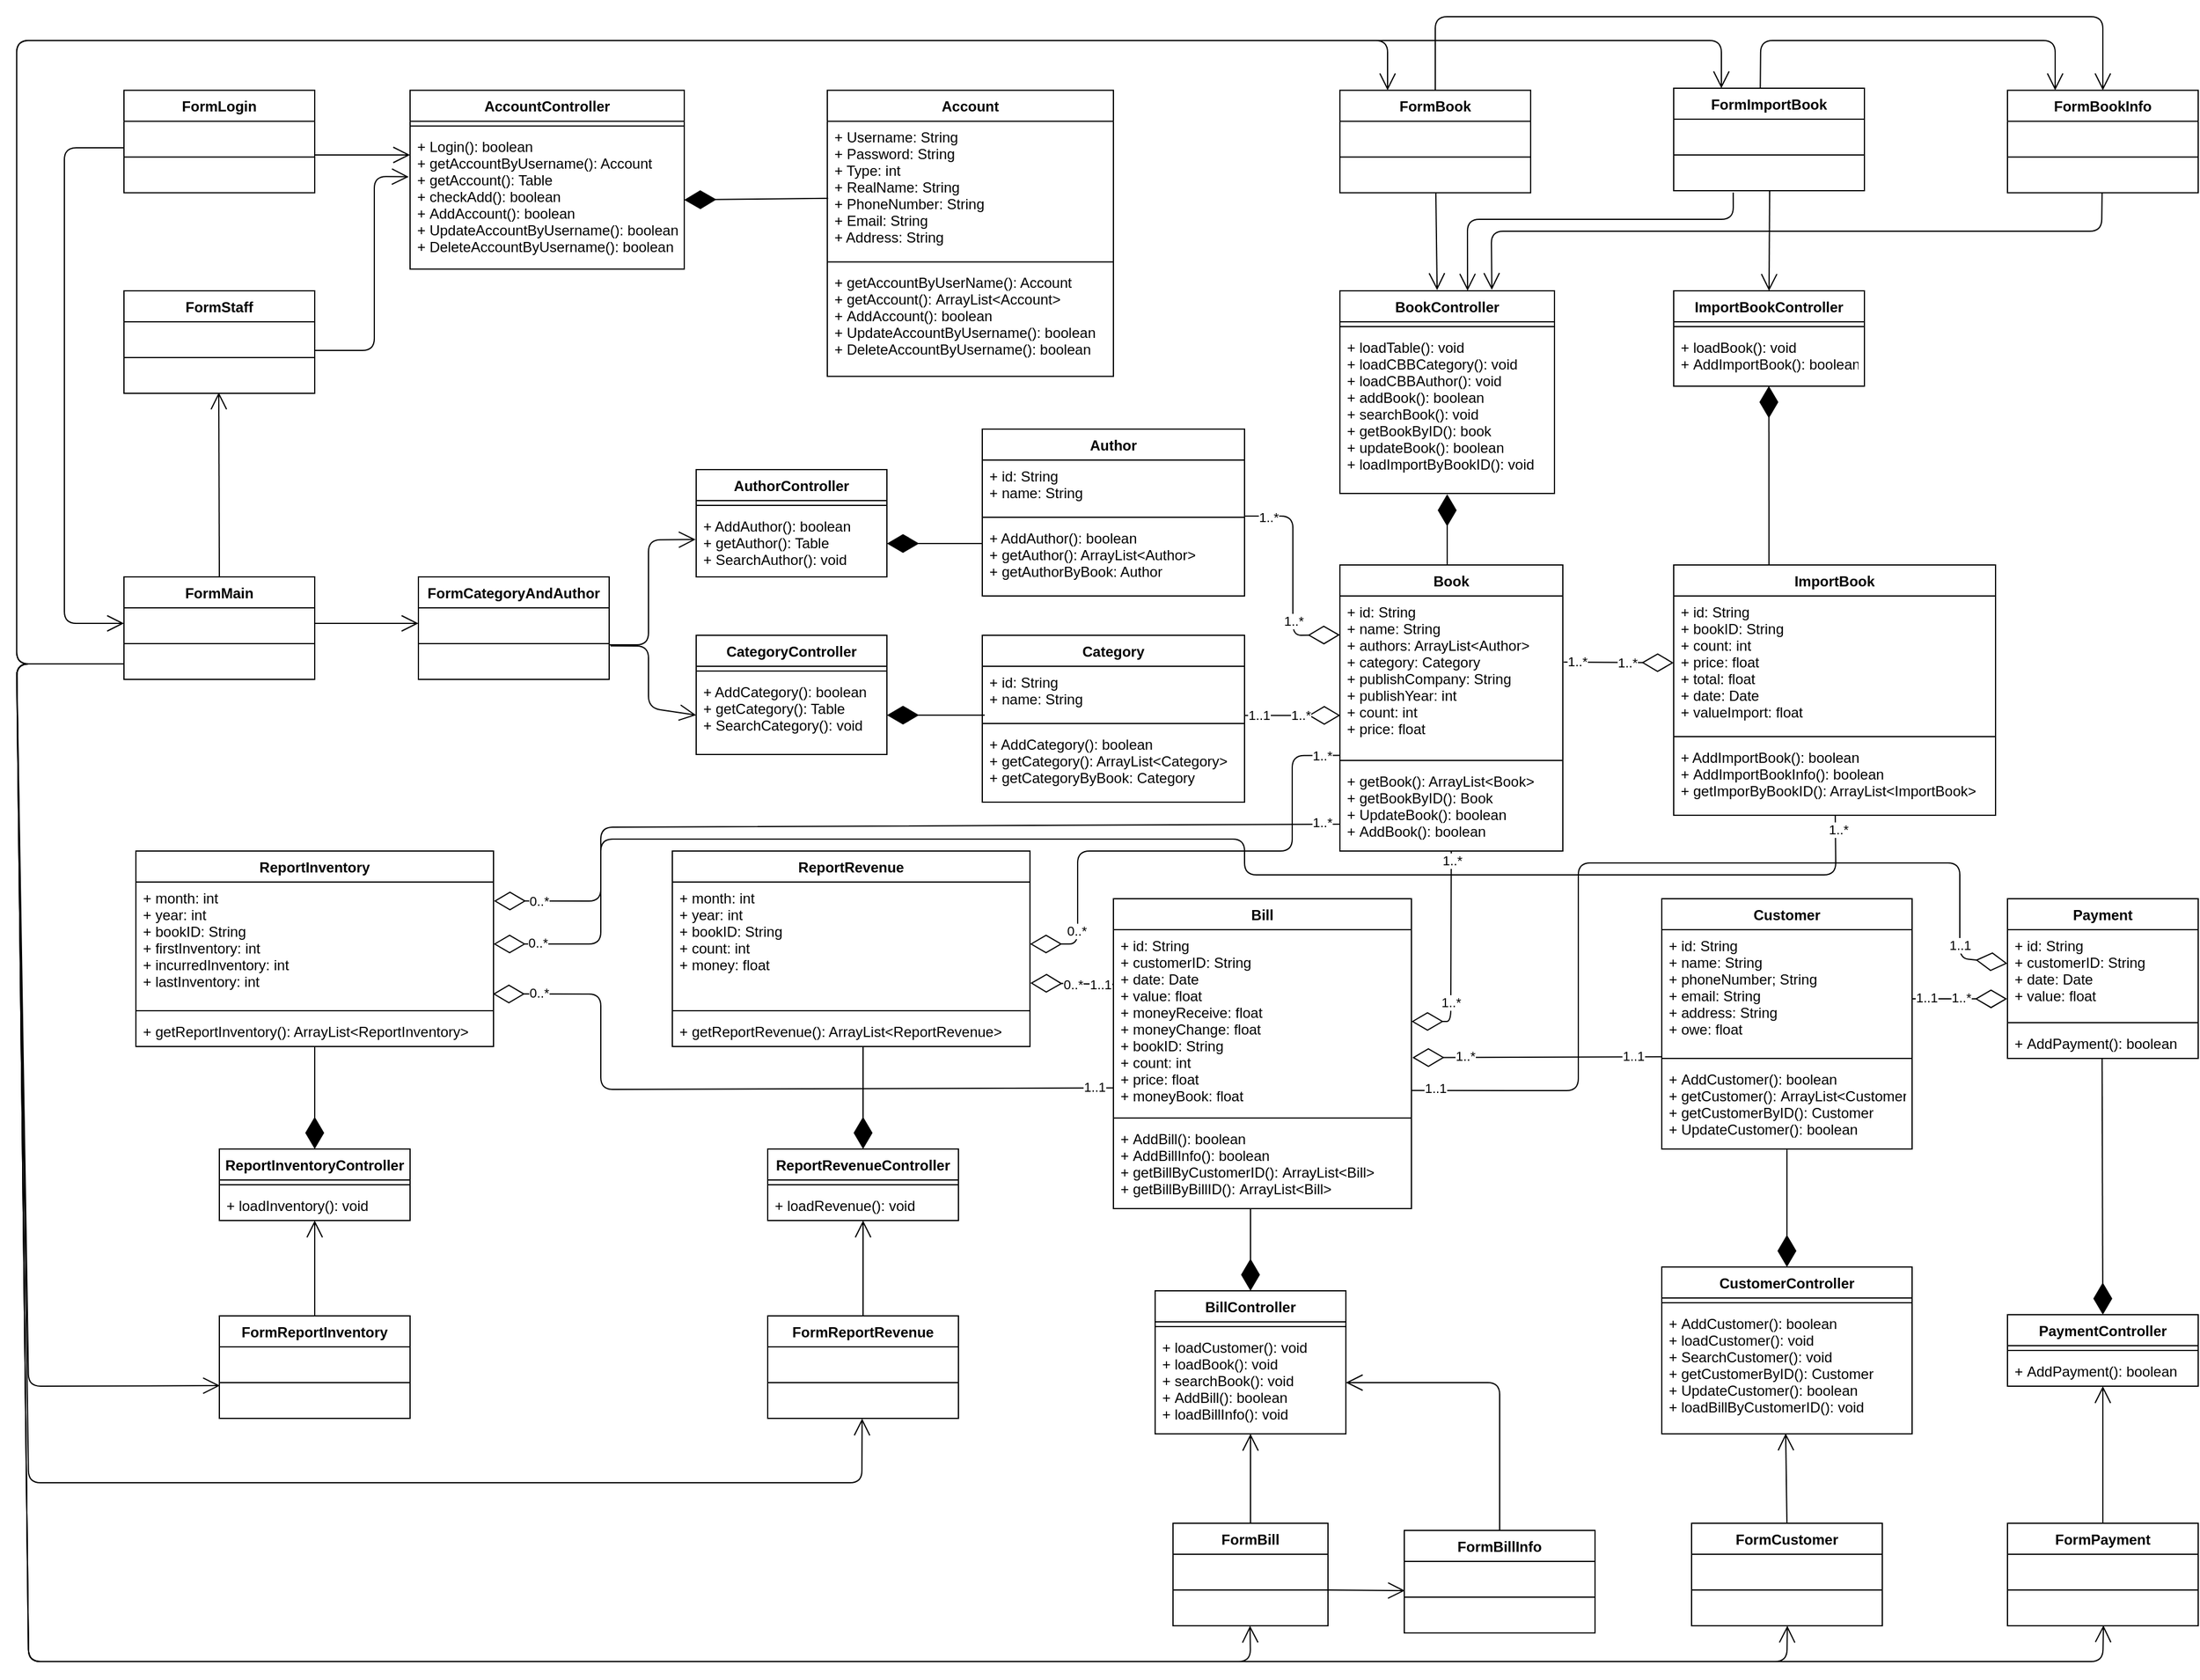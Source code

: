 <mxfile version="17.4.0" type="device"><diagram id="C5RBs43oDa-KdzZeNtuy" name="Page-1"><mxGraphModel dx="2692" dy="1690" grid="1" gridSize="10" guides="1" tooltips="1" connect="1" arrows="1" fold="1" page="1" pageScale="1" pageWidth="827" pageHeight="1169" math="0" shadow="0"><root><mxCell id="WIyWlLk6GJQsqaUBKTNV-0"/><mxCell id="WIyWlLk6GJQsqaUBKTNV-1" parent="WIyWlLk6GJQsqaUBKTNV-0"/><mxCell id="QU9ioUW_FBPoszUtTqfX-15" value="AccountController" style="swimlane;fontStyle=1;align=center;verticalAlign=top;childLayout=stackLayout;horizontal=1;startSize=26;horizontalStack=0;resizeParent=1;resizeParentMax=0;resizeLast=0;collapsible=1;marginBottom=0;" parent="WIyWlLk6GJQsqaUBKTNV-1" vertex="1"><mxGeometry x="-580" y="41.71" width="230" height="150" as="geometry"/></mxCell><mxCell id="QU9ioUW_FBPoszUtTqfX-17" value="" style="line;strokeWidth=1;fillColor=none;align=left;verticalAlign=middle;spacingTop=-1;spacingLeft=3;spacingRight=3;rotatable=0;labelPosition=right;points=[];portConstraint=eastwest;" parent="QU9ioUW_FBPoszUtTqfX-15" vertex="1"><mxGeometry y="26" width="230" height="8" as="geometry"/></mxCell><mxCell id="QU9ioUW_FBPoszUtTqfX-18" value="+ Login(): boolean&#10;+ getAccountByUsername(): Account&#10;+ getAccount(): Table&#10;+ checkAdd(): boolean&#10;+ AddAccount(): boolean&#10;+ UpdateAccountByUsername(): boolean&#10;+ DeleteAccountByUsername(): boolean" style="text;strokeColor=none;fillColor=none;align=left;verticalAlign=top;spacingLeft=4;spacingRight=4;overflow=hidden;rotatable=0;points=[[0,0.5],[1,0.5]];portConstraint=eastwest;" parent="QU9ioUW_FBPoszUtTqfX-15" vertex="1"><mxGeometry y="34" width="230" height="116" as="geometry"/></mxCell><mxCell id="QU9ioUW_FBPoszUtTqfX-21" value="FormMain" style="swimlane;fontStyle=1;align=center;verticalAlign=top;childLayout=stackLayout;horizontal=1;startSize=26;horizontalStack=0;resizeParent=1;resizeParentMax=0;resizeLast=0;collapsible=1;marginBottom=0;" parent="WIyWlLk6GJQsqaUBKTNV-1" vertex="1"><mxGeometry x="-820" y="450" width="160" height="86" as="geometry"/></mxCell><mxCell id="QU9ioUW_FBPoszUtTqfX-22" value=" " style="text;strokeColor=none;fillColor=none;align=left;verticalAlign=top;spacingLeft=4;spacingRight=4;overflow=hidden;rotatable=0;points=[[0,0.5],[1,0.5]];portConstraint=eastwest;" parent="QU9ioUW_FBPoszUtTqfX-21" vertex="1"><mxGeometry y="26" width="160" height="26" as="geometry"/></mxCell><mxCell id="QU9ioUW_FBPoszUtTqfX-23" value="" style="line;strokeWidth=1;fillColor=none;align=left;verticalAlign=middle;spacingTop=-1;spacingLeft=3;spacingRight=3;rotatable=0;labelPosition=right;points=[];portConstraint=eastwest;" parent="QU9ioUW_FBPoszUtTqfX-21" vertex="1"><mxGeometry y="52" width="160" height="8" as="geometry"/></mxCell><mxCell id="QU9ioUW_FBPoszUtTqfX-24" value=" " style="text;strokeColor=none;fillColor=none;align=left;verticalAlign=top;spacingLeft=4;spacingRight=4;overflow=hidden;rotatable=0;points=[[0,0.5],[1,0.5]];portConstraint=eastwest;" parent="QU9ioUW_FBPoszUtTqfX-21" vertex="1"><mxGeometry y="60" width="160" height="26" as="geometry"/></mxCell><mxCell id="QU9ioUW_FBPoszUtTqfX-25" value="FormLogin" style="swimlane;fontStyle=1;align=center;verticalAlign=top;childLayout=stackLayout;horizontal=1;startSize=26;horizontalStack=0;resizeParent=1;resizeParentMax=0;resizeLast=0;collapsible=1;marginBottom=0;" parent="WIyWlLk6GJQsqaUBKTNV-1" vertex="1"><mxGeometry x="-820" y="41.71" width="160" height="86" as="geometry"/></mxCell><mxCell id="QU9ioUW_FBPoszUtTqfX-26" value=" " style="text;strokeColor=none;fillColor=none;align=left;verticalAlign=top;spacingLeft=4;spacingRight=4;overflow=hidden;rotatable=0;points=[[0,0.5],[1,0.5]];portConstraint=eastwest;" parent="QU9ioUW_FBPoszUtTqfX-25" vertex="1"><mxGeometry y="26" width="160" height="26" as="geometry"/></mxCell><mxCell id="QU9ioUW_FBPoszUtTqfX-27" value="" style="line;strokeWidth=1;fillColor=none;align=left;verticalAlign=middle;spacingTop=-1;spacingLeft=3;spacingRight=3;rotatable=0;labelPosition=right;points=[];portConstraint=eastwest;" parent="QU9ioUW_FBPoszUtTqfX-25" vertex="1"><mxGeometry y="52" width="160" height="8" as="geometry"/></mxCell><mxCell id="QU9ioUW_FBPoszUtTqfX-28" value=" " style="text;strokeColor=none;fillColor=none;align=left;verticalAlign=top;spacingLeft=4;spacingRight=4;overflow=hidden;rotatable=0;points=[[0,0.5],[1,0.5]];portConstraint=eastwest;" parent="QU9ioUW_FBPoszUtTqfX-25" vertex="1"><mxGeometry y="60" width="160" height="26" as="geometry"/></mxCell><mxCell id="QU9ioUW_FBPoszUtTqfX-29" value="FormStaff" style="swimlane;fontStyle=1;align=center;verticalAlign=top;childLayout=stackLayout;horizontal=1;startSize=26;horizontalStack=0;resizeParent=1;resizeParentMax=0;resizeLast=0;collapsible=1;marginBottom=0;" parent="WIyWlLk6GJQsqaUBKTNV-1" vertex="1"><mxGeometry x="-820" y="210" width="160" height="86" as="geometry"/></mxCell><mxCell id="QU9ioUW_FBPoszUtTqfX-30" value=" " style="text;strokeColor=none;fillColor=none;align=left;verticalAlign=top;spacingLeft=4;spacingRight=4;overflow=hidden;rotatable=0;points=[[0,0.5],[1,0.5]];portConstraint=eastwest;" parent="QU9ioUW_FBPoszUtTqfX-29" vertex="1"><mxGeometry y="26" width="160" height="26" as="geometry"/></mxCell><mxCell id="QU9ioUW_FBPoszUtTqfX-31" value="" style="line;strokeWidth=1;fillColor=none;align=left;verticalAlign=middle;spacingTop=-1;spacingLeft=3;spacingRight=3;rotatable=0;labelPosition=right;points=[];portConstraint=eastwest;" parent="QU9ioUW_FBPoszUtTqfX-29" vertex="1"><mxGeometry y="52" width="160" height="8" as="geometry"/></mxCell><mxCell id="QU9ioUW_FBPoszUtTqfX-32" value=" " style="text;strokeColor=none;fillColor=none;align=left;verticalAlign=top;spacingLeft=4;spacingRight=4;overflow=hidden;rotatable=0;points=[[0,0.5],[1,0.5]];portConstraint=eastwest;" parent="QU9ioUW_FBPoszUtTqfX-29" vertex="1"><mxGeometry y="60" width="160" height="26" as="geometry"/></mxCell><mxCell id="NR5jb0jz_awV_DolPYbv-0" value="Account" style="swimlane;fontStyle=1;align=center;verticalAlign=top;childLayout=stackLayout;horizontal=1;startSize=26;horizontalStack=0;resizeParent=1;resizeParentMax=0;resizeLast=0;collapsible=1;marginBottom=0;" parent="WIyWlLk6GJQsqaUBKTNV-1" vertex="1"><mxGeometry x="-230" y="41.71" width="240" height="240" as="geometry"/></mxCell><mxCell id="NR5jb0jz_awV_DolPYbv-1" value="+ Username: String&#10;+ Password: String&#10;+ Type: int&#10;+ RealName: String&#10;+ PhoneNumber: String&#10;+ Email: String&#10;+ Address: String" style="text;strokeColor=none;fillColor=none;align=left;verticalAlign=top;spacingLeft=4;spacingRight=4;overflow=hidden;rotatable=0;points=[[0,0.5],[1,0.5]];portConstraint=eastwest;" parent="NR5jb0jz_awV_DolPYbv-0" vertex="1"><mxGeometry y="26" width="240" height="114" as="geometry"/></mxCell><mxCell id="NR5jb0jz_awV_DolPYbv-2" value="" style="line;strokeWidth=1;fillColor=none;align=left;verticalAlign=middle;spacingTop=-1;spacingLeft=3;spacingRight=3;rotatable=0;labelPosition=right;points=[];portConstraint=eastwest;" parent="NR5jb0jz_awV_DolPYbv-0" vertex="1"><mxGeometry y="140" width="240" height="8" as="geometry"/></mxCell><mxCell id="NR5jb0jz_awV_DolPYbv-3" value="+ getAccountByUserName(): Account&#10;+ getAccount(): ArrayList&lt;Account&gt;&#10;+ AddAccount(): boolean&#10;+ UpdateAccountByUsername(): boolean&#10;+ DeleteAccountByUsername(): boolean" style="text;strokeColor=none;fillColor=none;align=left;verticalAlign=top;spacingLeft=4;spacingRight=4;overflow=hidden;rotatable=0;points=[[0,0.5],[1,0.5]];portConstraint=eastwest;" parent="NR5jb0jz_awV_DolPYbv-0" vertex="1"><mxGeometry y="148" width="240" height="92" as="geometry"/></mxCell><mxCell id="NR5jb0jz_awV_DolPYbv-5" value="" style="endArrow=open;endFill=1;endSize=12;html=1;exitX=1;exitY=0.286;exitDx=0;exitDy=0;exitPerimeter=0;" parent="WIyWlLk6GJQsqaUBKTNV-1" source="QU9ioUW_FBPoszUtTqfX-27" edge="1"><mxGeometry width="160" relative="1" as="geometry"><mxPoint x="-630" y="96" as="sourcePoint"/><mxPoint x="-580" y="96" as="targetPoint"/></mxGeometry></mxCell><mxCell id="NR5jb0jz_awV_DolPYbv-7" value="" style="endArrow=open;endFill=1;endSize=12;html=1;entryX=-0.005;entryY=0.333;entryDx=0;entryDy=0;entryPerimeter=0;exitX=1;exitY=-0.25;exitDx=0;exitDy=0;exitPerimeter=0;" parent="WIyWlLk6GJQsqaUBKTNV-1" source="QU9ioUW_FBPoszUtTqfX-31" target="QU9ioUW_FBPoszUtTqfX-18" edge="1"><mxGeometry width="160" relative="1" as="geometry"><mxPoint x="-660" y="430" as="sourcePoint"/><mxPoint x="-500" y="430" as="targetPoint"/><Array as="points"><mxPoint x="-610" y="260"/><mxPoint x="-610" y="114"/></Array></mxGeometry></mxCell><mxCell id="NR5jb0jz_awV_DolPYbv-8" value="" style="endArrow=open;endFill=1;endSize=12;html=1;entryX=0;entryY=0.5;entryDx=0;entryDy=0;" parent="WIyWlLk6GJQsqaUBKTNV-1" target="QU9ioUW_FBPoszUtTqfX-22" edge="1"><mxGeometry width="160" relative="1" as="geometry"><mxPoint x="-820" y="90" as="sourcePoint"/><mxPoint x="-820" y="440" as="targetPoint"/><Array as="points"><mxPoint x="-870" y="90"/><mxPoint x="-870" y="489"/></Array></mxGeometry></mxCell><mxCell id="NR5jb0jz_awV_DolPYbv-9" value="" style="endArrow=open;endFill=1;endSize=12;html=1;exitX=0.5;exitY=0;exitDx=0;exitDy=0;entryX=0.497;entryY=0.973;entryDx=0;entryDy=0;entryPerimeter=0;" parent="WIyWlLk6GJQsqaUBKTNV-1" source="QU9ioUW_FBPoszUtTqfX-21" target="QU9ioUW_FBPoszUtTqfX-32" edge="1"><mxGeometry width="160" relative="1" as="geometry"><mxPoint x="-510" y="290" as="sourcePoint"/><mxPoint x="-740" y="290" as="targetPoint"/></mxGeometry></mxCell><mxCell id="NR5jb0jz_awV_DolPYbv-11" value="" style="endArrow=diamondThin;endFill=1;endSize=24;html=1;entryX=1;entryY=0.5;entryDx=0;entryDy=0;exitX=0.003;exitY=0.567;exitDx=0;exitDy=0;exitPerimeter=0;" parent="WIyWlLk6GJQsqaUBKTNV-1" source="NR5jb0jz_awV_DolPYbv-1" target="QU9ioUW_FBPoszUtTqfX-18" edge="1"><mxGeometry width="160" relative="1" as="geometry"><mxPoint x="-231" y="134" as="sourcePoint"/><mxPoint x="-340" y="125" as="targetPoint"/></mxGeometry></mxCell><mxCell id="NR5jb0jz_awV_DolPYbv-12" value="FormCategoryAndAuthor" style="swimlane;fontStyle=1;align=center;verticalAlign=top;childLayout=stackLayout;horizontal=1;startSize=26;horizontalStack=0;resizeParent=1;resizeParentMax=0;resizeLast=0;collapsible=1;marginBottom=0;" parent="WIyWlLk6GJQsqaUBKTNV-1" vertex="1"><mxGeometry x="-573" y="450" width="160" height="86" as="geometry"/></mxCell><mxCell id="NR5jb0jz_awV_DolPYbv-13" value=" " style="text;strokeColor=none;fillColor=none;align=left;verticalAlign=top;spacingLeft=4;spacingRight=4;overflow=hidden;rotatable=0;points=[[0,0.5],[1,0.5]];portConstraint=eastwest;" parent="NR5jb0jz_awV_DolPYbv-12" vertex="1"><mxGeometry y="26" width="160" height="26" as="geometry"/></mxCell><mxCell id="NR5jb0jz_awV_DolPYbv-14" value="" style="line;strokeWidth=1;fillColor=none;align=left;verticalAlign=middle;spacingTop=-1;spacingLeft=3;spacingRight=3;rotatable=0;labelPosition=right;points=[];portConstraint=eastwest;" parent="NR5jb0jz_awV_DolPYbv-12" vertex="1"><mxGeometry y="52" width="160" height="8" as="geometry"/></mxCell><mxCell id="NR5jb0jz_awV_DolPYbv-15" value=" " style="text;strokeColor=none;fillColor=none;align=left;verticalAlign=top;spacingLeft=4;spacingRight=4;overflow=hidden;rotatable=0;points=[[0,0.5],[1,0.5]];portConstraint=eastwest;" parent="NR5jb0jz_awV_DolPYbv-12" vertex="1"><mxGeometry y="60" width="160" height="26" as="geometry"/></mxCell><mxCell id="NR5jb0jz_awV_DolPYbv-21" value="AuthorController" style="swimlane;fontStyle=1;align=center;verticalAlign=top;childLayout=stackLayout;horizontal=1;startSize=26;horizontalStack=0;resizeParent=1;resizeParentMax=0;resizeLast=0;collapsible=1;marginBottom=0;" parent="WIyWlLk6GJQsqaUBKTNV-1" vertex="1"><mxGeometry x="-340" y="360" width="160" height="90" as="geometry"/></mxCell><mxCell id="NR5jb0jz_awV_DolPYbv-23" value="" style="line;strokeWidth=1;fillColor=none;align=left;verticalAlign=middle;spacingTop=-1;spacingLeft=3;spacingRight=3;rotatable=0;labelPosition=right;points=[];portConstraint=eastwest;" parent="NR5jb0jz_awV_DolPYbv-21" vertex="1"><mxGeometry y="26" width="160" height="8" as="geometry"/></mxCell><mxCell id="NR5jb0jz_awV_DolPYbv-24" value="+ AddAuthor(): boolean&#10;+ getAuthor(): Table&#10;+ SearchAuthor(): void" style="text;strokeColor=none;fillColor=none;align=left;verticalAlign=top;spacingLeft=4;spacingRight=4;overflow=hidden;rotatable=0;points=[[0,0.5],[1,0.5]];portConstraint=eastwest;" parent="NR5jb0jz_awV_DolPYbv-21" vertex="1"><mxGeometry y="34" width="160" height="56" as="geometry"/></mxCell><mxCell id="NR5jb0jz_awV_DolPYbv-25" value="" style="endArrow=open;endFill=1;endSize=12;html=1;exitX=1;exitY=0.5;exitDx=0;exitDy=0;entryX=0;entryY=0.5;entryDx=0;entryDy=0;" parent="WIyWlLk6GJQsqaUBKTNV-1" source="QU9ioUW_FBPoszUtTqfX-22" target="NR5jb0jz_awV_DolPYbv-13" edge="1"><mxGeometry width="160" relative="1" as="geometry"><mxPoint x="-530" y="520" as="sourcePoint"/><mxPoint x="-370" y="520" as="targetPoint"/></mxGeometry></mxCell><mxCell id="NR5jb0jz_awV_DolPYbv-26" value="CategoryController" style="swimlane;fontStyle=1;align=center;verticalAlign=top;childLayout=stackLayout;horizontal=1;startSize=26;horizontalStack=0;resizeParent=1;resizeParentMax=0;resizeLast=0;collapsible=1;marginBottom=0;" parent="WIyWlLk6GJQsqaUBKTNV-1" vertex="1"><mxGeometry x="-340" y="499" width="160" height="100" as="geometry"/></mxCell><mxCell id="NR5jb0jz_awV_DolPYbv-28" value="" style="line;strokeWidth=1;fillColor=none;align=left;verticalAlign=middle;spacingTop=-1;spacingLeft=3;spacingRight=3;rotatable=0;labelPosition=right;points=[];portConstraint=eastwest;" parent="NR5jb0jz_awV_DolPYbv-26" vertex="1"><mxGeometry y="26" width="160" height="8" as="geometry"/></mxCell><mxCell id="NR5jb0jz_awV_DolPYbv-29" value="+ AddCategory(): boolean&#10;+ getCategory(): Table&#10;+ SearchCategory(): void" style="text;strokeColor=none;fillColor=none;align=left;verticalAlign=top;spacingLeft=4;spacingRight=4;overflow=hidden;rotatable=0;points=[[0,0.5],[1,0.5]];portConstraint=eastwest;" parent="NR5jb0jz_awV_DolPYbv-26" vertex="1"><mxGeometry y="34" width="160" height="66" as="geometry"/></mxCell><mxCell id="NR5jb0jz_awV_DolPYbv-32" value="" style="endArrow=open;endFill=1;endSize=12;html=1;exitX=0.998;exitY=0.631;exitDx=0;exitDy=0;entryX=-0.003;entryY=0.44;entryDx=0;entryDy=0;entryPerimeter=0;exitPerimeter=0;" parent="WIyWlLk6GJQsqaUBKTNV-1" source="NR5jb0jz_awV_DolPYbv-14" target="NR5jb0jz_awV_DolPYbv-24" edge="1"><mxGeometry width="160" relative="1" as="geometry"><mxPoint x="-250" y="480" as="sourcePoint"/><mxPoint x="-330" y="422" as="targetPoint"/><Array as="points"><mxPoint x="-380" y="507"/><mxPoint x="-380" y="419"/></Array></mxGeometry></mxCell><mxCell id="NR5jb0jz_awV_DolPYbv-33" value="Author" style="swimlane;fontStyle=1;align=center;verticalAlign=top;childLayout=stackLayout;horizontal=1;startSize=26;horizontalStack=0;resizeParent=1;resizeParentMax=0;resizeLast=0;collapsible=1;marginBottom=0;" parent="WIyWlLk6GJQsqaUBKTNV-1" vertex="1"><mxGeometry x="-100" y="326" width="220" height="140" as="geometry"/></mxCell><mxCell id="NR5jb0jz_awV_DolPYbv-34" value="+ id: String&#10;+ name: String" style="text;strokeColor=none;fillColor=none;align=left;verticalAlign=top;spacingLeft=4;spacingRight=4;overflow=hidden;rotatable=0;points=[[0,0.5],[1,0.5]];portConstraint=eastwest;" parent="NR5jb0jz_awV_DolPYbv-33" vertex="1"><mxGeometry y="26" width="220" height="44" as="geometry"/></mxCell><mxCell id="NR5jb0jz_awV_DolPYbv-35" value="" style="line;strokeWidth=1;fillColor=none;align=left;verticalAlign=middle;spacingTop=-1;spacingLeft=3;spacingRight=3;rotatable=0;labelPosition=right;points=[];portConstraint=eastwest;" parent="NR5jb0jz_awV_DolPYbv-33" vertex="1"><mxGeometry y="70" width="220" height="8" as="geometry"/></mxCell><mxCell id="NR5jb0jz_awV_DolPYbv-36" value="+ AddAuthor(): boolean&#10;+ getAuthor(): ArrayList&lt;Author&gt;&#10;+ getAuthorByBook: Author" style="text;strokeColor=none;fillColor=none;align=left;verticalAlign=top;spacingLeft=4;spacingRight=4;overflow=hidden;rotatable=0;points=[[0,0.5],[1,0.5]];portConstraint=eastwest;" parent="NR5jb0jz_awV_DolPYbv-33" vertex="1"><mxGeometry y="78" width="220" height="62" as="geometry"/></mxCell><mxCell id="NR5jb0jz_awV_DolPYbv-37" value="" style="endArrow=diamondThin;endFill=1;endSize=24;html=1;entryX=1;entryY=0.5;entryDx=0;entryDy=0;exitX=0;exitY=0.29;exitDx=0;exitDy=0;exitPerimeter=0;" parent="WIyWlLk6GJQsqaUBKTNV-1" source="NR5jb0jz_awV_DolPYbv-36" target="NR5jb0jz_awV_DolPYbv-24" edge="1"><mxGeometry width="160" relative="1" as="geometry"><mxPoint x="-250" y="290" as="sourcePoint"/><mxPoint x="-90" y="290" as="targetPoint"/></mxGeometry></mxCell><mxCell id="NR5jb0jz_awV_DolPYbv-38" value="Category" style="swimlane;fontStyle=1;align=center;verticalAlign=top;childLayout=stackLayout;horizontal=1;startSize=26;horizontalStack=0;resizeParent=1;resizeParentMax=0;resizeLast=0;collapsible=1;marginBottom=0;" parent="WIyWlLk6GJQsqaUBKTNV-1" vertex="1"><mxGeometry x="-100" y="499" width="220" height="140" as="geometry"/></mxCell><mxCell id="NR5jb0jz_awV_DolPYbv-39" value="+ id: String&#10;+ name: String" style="text;strokeColor=none;fillColor=none;align=left;verticalAlign=top;spacingLeft=4;spacingRight=4;overflow=hidden;rotatable=0;points=[[0,0.5],[1,0.5]];portConstraint=eastwest;" parent="NR5jb0jz_awV_DolPYbv-38" vertex="1"><mxGeometry y="26" width="220" height="44" as="geometry"/></mxCell><mxCell id="NR5jb0jz_awV_DolPYbv-40" value="" style="line;strokeWidth=1;fillColor=none;align=left;verticalAlign=middle;spacingTop=-1;spacingLeft=3;spacingRight=3;rotatable=0;labelPosition=right;points=[];portConstraint=eastwest;" parent="NR5jb0jz_awV_DolPYbv-38" vertex="1"><mxGeometry y="70" width="220" height="8" as="geometry"/></mxCell><mxCell id="NR5jb0jz_awV_DolPYbv-41" value="+ AddCategory(): boolean&#10;+ getCategory(): ArrayList&lt;Category&gt;&#10;+ getCategoryByBook: Category" style="text;strokeColor=none;fillColor=none;align=left;verticalAlign=top;spacingLeft=4;spacingRight=4;overflow=hidden;rotatable=0;points=[[0,0.5],[1,0.5]];portConstraint=eastwest;" parent="NR5jb0jz_awV_DolPYbv-38" vertex="1"><mxGeometry y="78" width="220" height="62" as="geometry"/></mxCell><mxCell id="NR5jb0jz_awV_DolPYbv-42" value="" style="endArrow=diamondThin;endFill=1;endSize=24;html=1;entryX=1;entryY=0.5;entryDx=0;entryDy=0;" parent="WIyWlLk6GJQsqaUBKTNV-1" target="NR5jb0jz_awV_DolPYbv-29" edge="1"><mxGeometry width="160" relative="1" as="geometry"><mxPoint x="-98" y="566" as="sourcePoint"/><mxPoint x="-100" y="530" as="targetPoint"/></mxGeometry></mxCell><mxCell id="NR5jb0jz_awV_DolPYbv-55" value="FormBook" style="swimlane;fontStyle=1;align=center;verticalAlign=top;childLayout=stackLayout;horizontal=1;startSize=26;horizontalStack=0;resizeParent=1;resizeParentMax=0;resizeLast=0;collapsible=1;marginBottom=0;" parent="WIyWlLk6GJQsqaUBKTNV-1" vertex="1"><mxGeometry x="200" y="41.71" width="160" height="86" as="geometry"/></mxCell><mxCell id="NR5jb0jz_awV_DolPYbv-56" value=" " style="text;strokeColor=none;fillColor=none;align=left;verticalAlign=top;spacingLeft=4;spacingRight=4;overflow=hidden;rotatable=0;points=[[0,0.5],[1,0.5]];portConstraint=eastwest;" parent="NR5jb0jz_awV_DolPYbv-55" vertex="1"><mxGeometry y="26" width="160" height="26" as="geometry"/></mxCell><mxCell id="NR5jb0jz_awV_DolPYbv-57" value="" style="line;strokeWidth=1;fillColor=none;align=left;verticalAlign=middle;spacingTop=-1;spacingLeft=3;spacingRight=3;rotatable=0;labelPosition=right;points=[];portConstraint=eastwest;" parent="NR5jb0jz_awV_DolPYbv-55" vertex="1"><mxGeometry y="52" width="160" height="8" as="geometry"/></mxCell><mxCell id="NR5jb0jz_awV_DolPYbv-58" value=" " style="text;strokeColor=none;fillColor=none;align=left;verticalAlign=top;spacingLeft=4;spacingRight=4;overflow=hidden;rotatable=0;points=[[0,0.5],[1,0.5]];portConstraint=eastwest;" parent="NR5jb0jz_awV_DolPYbv-55" vertex="1"><mxGeometry y="60" width="160" height="26" as="geometry"/></mxCell><mxCell id="NR5jb0jz_awV_DolPYbv-59" value="FormImportBook" style="swimlane;fontStyle=1;align=center;verticalAlign=top;childLayout=stackLayout;horizontal=1;startSize=26;horizontalStack=0;resizeParent=1;resizeParentMax=0;resizeLast=0;collapsible=1;marginBottom=0;" parent="WIyWlLk6GJQsqaUBKTNV-1" vertex="1"><mxGeometry x="480" y="40.0" width="160" height="86" as="geometry"/></mxCell><mxCell id="NR5jb0jz_awV_DolPYbv-60" value=" " style="text;strokeColor=none;fillColor=none;align=left;verticalAlign=top;spacingLeft=4;spacingRight=4;overflow=hidden;rotatable=0;points=[[0,0.5],[1,0.5]];portConstraint=eastwest;" parent="NR5jb0jz_awV_DolPYbv-59" vertex="1"><mxGeometry y="26" width="160" height="26" as="geometry"/></mxCell><mxCell id="NR5jb0jz_awV_DolPYbv-61" value="" style="line;strokeWidth=1;fillColor=none;align=left;verticalAlign=middle;spacingTop=-1;spacingLeft=3;spacingRight=3;rotatable=0;labelPosition=right;points=[];portConstraint=eastwest;" parent="NR5jb0jz_awV_DolPYbv-59" vertex="1"><mxGeometry y="52" width="160" height="8" as="geometry"/></mxCell><mxCell id="NR5jb0jz_awV_DolPYbv-62" value=" " style="text;strokeColor=none;fillColor=none;align=left;verticalAlign=top;spacingLeft=4;spacingRight=4;overflow=hidden;rotatable=0;points=[[0,0.5],[1,0.5]];portConstraint=eastwest;" parent="NR5jb0jz_awV_DolPYbv-59" vertex="1"><mxGeometry y="60" width="160" height="26" as="geometry"/></mxCell><mxCell id="NR5jb0jz_awV_DolPYbv-63" value="BookController" style="swimlane;fontStyle=1;align=center;verticalAlign=top;childLayout=stackLayout;horizontal=1;startSize=26;horizontalStack=0;resizeParent=1;resizeParentMax=0;resizeLast=0;collapsible=1;marginBottom=0;" parent="WIyWlLk6GJQsqaUBKTNV-1" vertex="1"><mxGeometry x="200" y="210" width="180" height="170" as="geometry"/></mxCell><mxCell id="NR5jb0jz_awV_DolPYbv-65" value="" style="line;strokeWidth=1;fillColor=none;align=left;verticalAlign=middle;spacingTop=-1;spacingLeft=3;spacingRight=3;rotatable=0;labelPosition=right;points=[];portConstraint=eastwest;" parent="NR5jb0jz_awV_DolPYbv-63" vertex="1"><mxGeometry y="26" width="180" height="8" as="geometry"/></mxCell><mxCell id="NR5jb0jz_awV_DolPYbv-66" value="+ loadTable(): void&#10;+ loadCBBCategory(): void&#10;+ loadCBBAuthor(): void&#10;+ addBook(): boolean&#10;+ searchBook(): void&#10;+ getBookByID(): book&#10;+ updateBook(): boolean&#10;+ loadImportByBookID(): void" style="text;strokeColor=none;fillColor=none;align=left;verticalAlign=top;spacingLeft=4;spacingRight=4;overflow=hidden;rotatable=0;points=[[0,0.5],[1,0.5]];portConstraint=eastwest;" parent="NR5jb0jz_awV_DolPYbv-63" vertex="1"><mxGeometry y="34" width="180" height="136" as="geometry"/></mxCell><mxCell id="NR5jb0jz_awV_DolPYbv-67" value="ImportBookController" style="swimlane;fontStyle=1;align=center;verticalAlign=top;childLayout=stackLayout;horizontal=1;startSize=26;horizontalStack=0;resizeParent=1;resizeParentMax=0;resizeLast=0;collapsible=1;marginBottom=0;" parent="WIyWlLk6GJQsqaUBKTNV-1" vertex="1"><mxGeometry x="480" y="210.0" width="160" height="80" as="geometry"/></mxCell><mxCell id="NR5jb0jz_awV_DolPYbv-69" value="" style="line;strokeWidth=1;fillColor=none;align=left;verticalAlign=middle;spacingTop=-1;spacingLeft=3;spacingRight=3;rotatable=0;labelPosition=right;points=[];portConstraint=eastwest;" parent="NR5jb0jz_awV_DolPYbv-67" vertex="1"><mxGeometry y="26" width="160" height="8" as="geometry"/></mxCell><mxCell id="NR5jb0jz_awV_DolPYbv-70" value="+ loadBook(): void&#10;+ AddImportBook(): boolean" style="text;strokeColor=none;fillColor=none;align=left;verticalAlign=top;spacingLeft=4;spacingRight=4;overflow=hidden;rotatable=0;points=[[0,0.5],[1,0.5]];portConstraint=eastwest;" parent="NR5jb0jz_awV_DolPYbv-67" vertex="1"><mxGeometry y="34" width="160" height="46" as="geometry"/></mxCell><mxCell id="NR5jb0jz_awV_DolPYbv-71" value="Book" style="swimlane;fontStyle=1;align=center;verticalAlign=top;childLayout=stackLayout;horizontal=1;startSize=26;horizontalStack=0;resizeParent=1;resizeParentMax=0;resizeLast=0;collapsible=1;marginBottom=0;" parent="WIyWlLk6GJQsqaUBKTNV-1" vertex="1"><mxGeometry x="200" y="440" width="187" height="240" as="geometry"/></mxCell><mxCell id="NR5jb0jz_awV_DolPYbv-72" value="+ id: String&#10;+ name: String&#10;+ authors: ArrayList&lt;Author&gt;&#10;+ category: Category&#10;+ publishCompany: String&#10;+ publishYear: int&#10;+ count: int&#10;+ price: float" style="text;strokeColor=none;fillColor=none;align=left;verticalAlign=top;spacingLeft=4;spacingRight=4;overflow=hidden;rotatable=0;points=[[0,0.5],[1,0.5]];portConstraint=eastwest;" parent="NR5jb0jz_awV_DolPYbv-71" vertex="1"><mxGeometry y="26" width="187" height="134" as="geometry"/></mxCell><mxCell id="NR5jb0jz_awV_DolPYbv-73" value="" style="line;strokeWidth=1;fillColor=none;align=left;verticalAlign=middle;spacingTop=-1;spacingLeft=3;spacingRight=3;rotatable=0;labelPosition=right;points=[];portConstraint=eastwest;" parent="NR5jb0jz_awV_DolPYbv-71" vertex="1"><mxGeometry y="160" width="187" height="8" as="geometry"/></mxCell><mxCell id="NR5jb0jz_awV_DolPYbv-74" value="+ getBook(): ArrayList&lt;Book&gt;&#10;+ getBookByID(): Book&#10;+ UpdateBook(): boolean&#10;+ AddBook(): boolean" style="text;strokeColor=none;fillColor=none;align=left;verticalAlign=top;spacingLeft=4;spacingRight=4;overflow=hidden;rotatable=0;points=[[0,0.5],[1,0.5]];portConstraint=eastwest;" parent="NR5jb0jz_awV_DolPYbv-71" vertex="1"><mxGeometry y="168" width="187" height="72" as="geometry"/></mxCell><mxCell id="NR5jb0jz_awV_DolPYbv-75" value="ImportBook" style="swimlane;fontStyle=1;align=center;verticalAlign=top;childLayout=stackLayout;horizontal=1;startSize=26;horizontalStack=0;resizeParent=1;resizeParentMax=0;resizeLast=0;collapsible=1;marginBottom=0;" parent="WIyWlLk6GJQsqaUBKTNV-1" vertex="1"><mxGeometry x="480" y="440" width="270" height="210" as="geometry"/></mxCell><mxCell id="NR5jb0jz_awV_DolPYbv-76" value="+ id: String&#10;+ bookID: String&#10;+ count: int&#10;+ price: float&#10;+ total: float&#10;+ date: Date&#10;+ valueImport: float" style="text;strokeColor=none;fillColor=none;align=left;verticalAlign=top;spacingLeft=4;spacingRight=4;overflow=hidden;rotatable=0;points=[[0,0.5],[1,0.5]];portConstraint=eastwest;" parent="NR5jb0jz_awV_DolPYbv-75" vertex="1"><mxGeometry y="26" width="270" height="114" as="geometry"/></mxCell><mxCell id="NR5jb0jz_awV_DolPYbv-77" value="" style="line;strokeWidth=1;fillColor=none;align=left;verticalAlign=middle;spacingTop=-1;spacingLeft=3;spacingRight=3;rotatable=0;labelPosition=right;points=[];portConstraint=eastwest;" parent="NR5jb0jz_awV_DolPYbv-75" vertex="1"><mxGeometry y="140" width="270" height="8" as="geometry"/></mxCell><mxCell id="NR5jb0jz_awV_DolPYbv-78" value="+ AddImportBook(): boolean&#10;+ AddImportBookInfo(): boolean&#10;+ getImporByBookID(): ArrayList&lt;ImportBook&gt;" style="text;strokeColor=none;fillColor=none;align=left;verticalAlign=top;spacingLeft=4;spacingRight=4;overflow=hidden;rotatable=0;points=[[0,0.5],[1,0.5]];portConstraint=eastwest;" parent="NR5jb0jz_awV_DolPYbv-75" vertex="1"><mxGeometry y="148" width="270" height="62" as="geometry"/></mxCell><mxCell id="NR5jb0jz_awV_DolPYbv-79" value="FormBookInfo" style="swimlane;fontStyle=1;align=center;verticalAlign=top;childLayout=stackLayout;horizontal=1;startSize=26;horizontalStack=0;resizeParent=1;resizeParentMax=0;resizeLast=0;collapsible=1;marginBottom=0;" parent="WIyWlLk6GJQsqaUBKTNV-1" vertex="1"><mxGeometry x="760" y="41.71" width="160" height="86" as="geometry"/></mxCell><mxCell id="NR5jb0jz_awV_DolPYbv-80" value=" " style="text;strokeColor=none;fillColor=none;align=left;verticalAlign=top;spacingLeft=4;spacingRight=4;overflow=hidden;rotatable=0;points=[[0,0.5],[1,0.5]];portConstraint=eastwest;" parent="NR5jb0jz_awV_DolPYbv-79" vertex="1"><mxGeometry y="26" width="160" height="26" as="geometry"/></mxCell><mxCell id="NR5jb0jz_awV_DolPYbv-81" value="" style="line;strokeWidth=1;fillColor=none;align=left;verticalAlign=middle;spacingTop=-1;spacingLeft=3;spacingRight=3;rotatable=0;labelPosition=right;points=[];portConstraint=eastwest;" parent="NR5jb0jz_awV_DolPYbv-79" vertex="1"><mxGeometry y="52" width="160" height="8" as="geometry"/></mxCell><mxCell id="NR5jb0jz_awV_DolPYbv-82" value=" " style="text;strokeColor=none;fillColor=none;align=left;verticalAlign=top;spacingLeft=4;spacingRight=4;overflow=hidden;rotatable=0;points=[[0,0.5],[1,0.5]];portConstraint=eastwest;" parent="NR5jb0jz_awV_DolPYbv-79" vertex="1"><mxGeometry y="60" width="160" height="26" as="geometry"/></mxCell><mxCell id="NR5jb0jz_awV_DolPYbv-88" value="" style="endArrow=open;endFill=1;endSize=12;html=1;exitX=0.503;exitY=0.992;exitDx=0;exitDy=0;exitPerimeter=0;entryX=0.453;entryY=-0.004;entryDx=0;entryDy=0;entryPerimeter=0;" parent="WIyWlLk6GJQsqaUBKTNV-1" source="NR5jb0jz_awV_DolPYbv-58" target="NR5jb0jz_awV_DolPYbv-63" edge="1"><mxGeometry width="160" relative="1" as="geometry"><mxPoint x="390" y="240" as="sourcePoint"/><mxPoint x="280" y="190" as="targetPoint"/></mxGeometry></mxCell><mxCell id="NR5jb0jz_awV_DolPYbv-90" value="" style="endArrow=open;endFill=1;endSize=12;html=1;exitX=0.503;exitY=1.002;exitDx=0;exitDy=0;exitPerimeter=0;entryX=0.5;entryY=0;entryDx=0;entryDy=0;" parent="WIyWlLk6GJQsqaUBKTNV-1" source="NR5jb0jz_awV_DolPYbv-62" target="NR5jb0jz_awV_DolPYbv-67" edge="1"><mxGeometry width="160" relative="1" as="geometry"><mxPoint x="220" y="190" as="sourcePoint"/><mxPoint x="560" y="220" as="targetPoint"/></mxGeometry></mxCell><mxCell id="NR5jb0jz_awV_DolPYbv-91" value="" style="endArrow=open;endFill=1;endSize=12;html=1;exitX=0.496;exitY=0.997;exitDx=0;exitDy=0;exitPerimeter=0;entryX=0.708;entryY=-0.005;entryDx=0;entryDy=0;entryPerimeter=0;" parent="WIyWlLk6GJQsqaUBKTNV-1" source="NR5jb0jz_awV_DolPYbv-82" target="NR5jb0jz_awV_DolPYbv-63" edge="1"><mxGeometry width="160" relative="1" as="geometry"><mxPoint x="850" y="160" as="sourcePoint"/><mxPoint x="840" y="160" as="targetPoint"/><Array as="points"><mxPoint x="839" y="160"/><mxPoint x="327" y="160"/></Array></mxGeometry></mxCell><mxCell id="NR5jb0jz_awV_DolPYbv-92" value="" style="endArrow=open;endFill=1;endSize=12;html=1;exitX=0.312;exitY=1.058;exitDx=0;exitDy=0;exitPerimeter=0;entryX=0.595;entryY=-0.001;entryDx=0;entryDy=0;entryPerimeter=0;" parent="WIyWlLk6GJQsqaUBKTNV-1" source="NR5jb0jz_awV_DolPYbv-62" target="NR5jb0jz_awV_DolPYbv-63" edge="1"><mxGeometry width="160" relative="1" as="geometry"><mxPoint x="530" y="300" as="sourcePoint"/><mxPoint x="690" y="300" as="targetPoint"/><Array as="points"><mxPoint x="530" y="150"/><mxPoint x="307" y="150"/></Array></mxGeometry></mxCell><mxCell id="NR5jb0jz_awV_DolPYbv-93" value="" style="endArrow=diamondThin;endFill=1;endSize=24;html=1;entryX=0.499;entryY=0.997;entryDx=0;entryDy=0;entryPerimeter=0;exitX=0.296;exitY=0;exitDx=0;exitDy=0;exitPerimeter=0;" parent="WIyWlLk6GJQsqaUBKTNV-1" source="NR5jb0jz_awV_DolPYbv-75" target="NR5jb0jz_awV_DolPYbv-70" edge="1"><mxGeometry width="160" relative="1" as="geometry"><mxPoint x="560" y="370" as="sourcePoint"/><mxPoint x="550" y="320" as="targetPoint"/></mxGeometry></mxCell><mxCell id="NR5jb0jz_awV_DolPYbv-94" value="" style="endArrow=diamondThin;endFill=1;endSize=24;html=1;entryX=0.5;entryY=1.005;entryDx=0;entryDy=0;entryPerimeter=0;" parent="WIyWlLk6GJQsqaUBKTNV-1" target="NR5jb0jz_awV_DolPYbv-66" edge="1"><mxGeometry width="160" relative="1" as="geometry"><mxPoint x="290" y="440" as="sourcePoint"/><mxPoint x="480" y="340" as="targetPoint"/></mxGeometry></mxCell><mxCell id="NR5jb0jz_awV_DolPYbv-96" value="" style="endArrow=open;endFill=1;endSize=12;html=1;exitX=0.5;exitY=0;exitDx=0;exitDy=0;entryX=0.5;entryY=0;entryDx=0;entryDy=0;" parent="WIyWlLk6GJQsqaUBKTNV-1" source="NR5jb0jz_awV_DolPYbv-55" target="NR5jb0jz_awV_DolPYbv-79" edge="1"><mxGeometry width="160" relative="1" as="geometry"><mxPoint x="260" y="-50" as="sourcePoint"/><mxPoint x="470" y="-70" as="targetPoint"/><Array as="points"><mxPoint x="280" y="-20"/><mxPoint x="840" y="-20"/></Array></mxGeometry></mxCell><mxCell id="NR5jb0jz_awV_DolPYbv-97" value="" style="endArrow=open;endFill=1;endSize=12;html=1;exitX=0.454;exitY=0.001;exitDx=0;exitDy=0;exitPerimeter=0;entryX=0.25;entryY=0;entryDx=0;entryDy=0;" parent="WIyWlLk6GJQsqaUBKTNV-1" source="NR5jb0jz_awV_DolPYbv-59" target="NR5jb0jz_awV_DolPYbv-79" edge="1"><mxGeometry width="160" relative="1" as="geometry"><mxPoint x="440" y="-20" as="sourcePoint"/><mxPoint x="820" y="20" as="targetPoint"/><Array as="points"><mxPoint x="553"/><mxPoint x="800"/></Array></mxGeometry></mxCell><mxCell id="NR5jb0jz_awV_DolPYbv-98" value="" style="endArrow=open;endFill=1;endSize=12;html=1;exitX=0;exitY=0.5;exitDx=0;exitDy=0;entryX=0.25;entryY=0;entryDx=0;entryDy=0;" parent="WIyWlLk6GJQsqaUBKTNV-1" source="QU9ioUW_FBPoszUtTqfX-24" target="NR5jb0jz_awV_DolPYbv-55" edge="1"><mxGeometry width="160" relative="1" as="geometry"><mxPoint x="-300" y="250" as="sourcePoint"/><mxPoint x="332" y="-100" as="targetPoint"/><Array as="points"><mxPoint x="-910" y="523"/><mxPoint x="-910"/><mxPoint x="240"/></Array></mxGeometry></mxCell><mxCell id="NR5jb0jz_awV_DolPYbv-103" value="" style="endArrow=open;endFill=1;endSize=12;html=1;exitX=0;exitY=0.5;exitDx=0;exitDy=0;entryX=0.25;entryY=0;entryDx=0;entryDy=0;" parent="WIyWlLk6GJQsqaUBKTNV-1" source="QU9ioUW_FBPoszUtTqfX-24" target="NR5jb0jz_awV_DolPYbv-59" edge="1"><mxGeometry width="160" relative="1" as="geometry"><mxPoint x="140" y="210" as="sourcePoint"/><mxPoint x="300" y="210" as="targetPoint"/><Array as="points"><mxPoint x="-910" y="523"/><mxPoint x="-910"/><mxPoint x="520"/></Array></mxGeometry></mxCell><mxCell id="82D8vMV0aI2OCSlYZUiv-0" value="FormReportInventory" style="swimlane;fontStyle=1;align=center;verticalAlign=top;childLayout=stackLayout;horizontal=1;startSize=26;horizontalStack=0;resizeParent=1;resizeParentMax=0;resizeLast=0;collapsible=1;marginBottom=0;" parent="WIyWlLk6GJQsqaUBKTNV-1" vertex="1"><mxGeometry x="-740" y="1070" width="160" height="86" as="geometry"/></mxCell><mxCell id="82D8vMV0aI2OCSlYZUiv-1" value=" " style="text;strokeColor=none;fillColor=none;align=left;verticalAlign=top;spacingLeft=4;spacingRight=4;overflow=hidden;rotatable=0;points=[[0,0.5],[1,0.5]];portConstraint=eastwest;" parent="82D8vMV0aI2OCSlYZUiv-0" vertex="1"><mxGeometry y="26" width="160" height="26" as="geometry"/></mxCell><mxCell id="82D8vMV0aI2OCSlYZUiv-2" value="" style="line;strokeWidth=1;fillColor=none;align=left;verticalAlign=middle;spacingTop=-1;spacingLeft=3;spacingRight=3;rotatable=0;labelPosition=right;points=[];portConstraint=eastwest;" parent="82D8vMV0aI2OCSlYZUiv-0" vertex="1"><mxGeometry y="52" width="160" height="8" as="geometry"/></mxCell><mxCell id="82D8vMV0aI2OCSlYZUiv-3" value=" " style="text;strokeColor=none;fillColor=none;align=left;verticalAlign=top;spacingLeft=4;spacingRight=4;overflow=hidden;rotatable=0;points=[[0,0.5],[1,0.5]];portConstraint=eastwest;" parent="82D8vMV0aI2OCSlYZUiv-0" vertex="1"><mxGeometry y="60" width="160" height="26" as="geometry"/></mxCell><mxCell id="82D8vMV0aI2OCSlYZUiv-4" value="ReportInventoryController" style="swimlane;fontStyle=1;align=center;verticalAlign=top;childLayout=stackLayout;horizontal=1;startSize=26;horizontalStack=0;resizeParent=1;resizeParentMax=0;resizeLast=0;collapsible=1;marginBottom=0;" parent="WIyWlLk6GJQsqaUBKTNV-1" vertex="1"><mxGeometry x="-740" y="930" width="160" height="60" as="geometry"/></mxCell><mxCell id="82D8vMV0aI2OCSlYZUiv-6" value="" style="line;strokeWidth=1;fillColor=none;align=left;verticalAlign=middle;spacingTop=-1;spacingLeft=3;spacingRight=3;rotatable=0;labelPosition=right;points=[];portConstraint=eastwest;" parent="82D8vMV0aI2OCSlYZUiv-4" vertex="1"><mxGeometry y="26" width="160" height="8" as="geometry"/></mxCell><mxCell id="82D8vMV0aI2OCSlYZUiv-7" value="+ loadInventory(): void" style="text;strokeColor=none;fillColor=none;align=left;verticalAlign=top;spacingLeft=4;spacingRight=4;overflow=hidden;rotatable=0;points=[[0,0.5],[1,0.5]];portConstraint=eastwest;" parent="82D8vMV0aI2OCSlYZUiv-4" vertex="1"><mxGeometry y="34" width="160" height="26" as="geometry"/></mxCell><mxCell id="82D8vMV0aI2OCSlYZUiv-8" value="ReportInventory" style="swimlane;fontStyle=1;align=center;verticalAlign=top;childLayout=stackLayout;horizontal=1;startSize=26;horizontalStack=0;resizeParent=1;resizeParentMax=0;resizeLast=0;collapsible=1;marginBottom=0;" parent="WIyWlLk6GJQsqaUBKTNV-1" vertex="1"><mxGeometry x="-810" y="680" width="300" height="164" as="geometry"/></mxCell><mxCell id="82D8vMV0aI2OCSlYZUiv-9" value="+ month: int&#10;+ year: int&#10;+ bookID: String&#10;+ firstInventory: int&#10;+ incurredInventory: int&#10;+ lastInventory: int" style="text;strokeColor=none;fillColor=none;align=left;verticalAlign=top;spacingLeft=4;spacingRight=4;overflow=hidden;rotatable=0;points=[[0,0.5],[1,0.5]];portConstraint=eastwest;" parent="82D8vMV0aI2OCSlYZUiv-8" vertex="1"><mxGeometry y="26" width="300" height="104" as="geometry"/></mxCell><mxCell id="82D8vMV0aI2OCSlYZUiv-10" value="" style="line;strokeWidth=1;fillColor=none;align=left;verticalAlign=middle;spacingTop=-1;spacingLeft=3;spacingRight=3;rotatable=0;labelPosition=right;points=[];portConstraint=eastwest;" parent="82D8vMV0aI2OCSlYZUiv-8" vertex="1"><mxGeometry y="130" width="300" height="8" as="geometry"/></mxCell><mxCell id="82D8vMV0aI2OCSlYZUiv-11" value="+ getReportInventory(): ArrayList&lt;ReportInventory&gt;" style="text;strokeColor=none;fillColor=none;align=left;verticalAlign=top;spacingLeft=4;spacingRight=4;overflow=hidden;rotatable=0;points=[[0,0.5],[1,0.5]];portConstraint=eastwest;" parent="82D8vMV0aI2OCSlYZUiv-8" vertex="1"><mxGeometry y="138" width="300" height="26" as="geometry"/></mxCell><mxCell id="82D8vMV0aI2OCSlYZUiv-12" value="" style="endArrow=open;endFill=1;endSize=12;html=1;exitX=0.5;exitY=0;exitDx=0;exitDy=0;" parent="WIyWlLk6GJQsqaUBKTNV-1" source="82D8vMV0aI2OCSlYZUiv-0" edge="1"><mxGeometry width="160" relative="1" as="geometry"><mxPoint x="-560" y="820" as="sourcePoint"/><mxPoint x="-660" y="990" as="targetPoint"/></mxGeometry></mxCell><mxCell id="82D8vMV0aI2OCSlYZUiv-13" value="" style="endArrow=diamondThin;endFill=1;endSize=24;html=1;entryX=0.5;entryY=0;entryDx=0;entryDy=0;" parent="WIyWlLk6GJQsqaUBKTNV-1" target="82D8vMV0aI2OCSlYZUiv-4" edge="1"><mxGeometry width="160" relative="1" as="geometry"><mxPoint x="-660" y="844" as="sourcePoint"/><mxPoint x="-400" y="820" as="targetPoint"/></mxGeometry></mxCell><mxCell id="82D8vMV0aI2OCSlYZUiv-14" value="" style="endArrow=open;endFill=1;endSize=12;html=1;exitX=0;exitY=0.5;exitDx=0;exitDy=0;entryX=0.003;entryY=-0.056;entryDx=0;entryDy=0;entryPerimeter=0;" parent="WIyWlLk6GJQsqaUBKTNV-1" source="QU9ioUW_FBPoszUtTqfX-24" target="82D8vMV0aI2OCSlYZUiv-3" edge="1"><mxGeometry width="160" relative="1" as="geometry"><mxPoint x="-460" y="750" as="sourcePoint"/><mxPoint x="-300" y="750" as="targetPoint"/><Array as="points"><mxPoint x="-910" y="523"/><mxPoint x="-900" y="1129"/></Array></mxGeometry></mxCell><mxCell id="82D8vMV0aI2OCSlYZUiv-15" value="FormReportRevenue" style="swimlane;fontStyle=1;align=center;verticalAlign=top;childLayout=stackLayout;horizontal=1;startSize=26;horizontalStack=0;resizeParent=1;resizeParentMax=0;resizeLast=0;collapsible=1;marginBottom=0;" parent="WIyWlLk6GJQsqaUBKTNV-1" vertex="1"><mxGeometry x="-280" y="1070" width="160" height="86" as="geometry"/></mxCell><mxCell id="82D8vMV0aI2OCSlYZUiv-16" value=" " style="text;strokeColor=none;fillColor=none;align=left;verticalAlign=top;spacingLeft=4;spacingRight=4;overflow=hidden;rotatable=0;points=[[0,0.5],[1,0.5]];portConstraint=eastwest;" parent="82D8vMV0aI2OCSlYZUiv-15" vertex="1"><mxGeometry y="26" width="160" height="26" as="geometry"/></mxCell><mxCell id="82D8vMV0aI2OCSlYZUiv-17" value="" style="line;strokeWidth=1;fillColor=none;align=left;verticalAlign=middle;spacingTop=-1;spacingLeft=3;spacingRight=3;rotatable=0;labelPosition=right;points=[];portConstraint=eastwest;" parent="82D8vMV0aI2OCSlYZUiv-15" vertex="1"><mxGeometry y="52" width="160" height="8" as="geometry"/></mxCell><mxCell id="82D8vMV0aI2OCSlYZUiv-18" value=" " style="text;strokeColor=none;fillColor=none;align=left;verticalAlign=top;spacingLeft=4;spacingRight=4;overflow=hidden;rotatable=0;points=[[0,0.5],[1,0.5]];portConstraint=eastwest;" parent="82D8vMV0aI2OCSlYZUiv-15" vertex="1"><mxGeometry y="60" width="160" height="26" as="geometry"/></mxCell><mxCell id="82D8vMV0aI2OCSlYZUiv-19" value="ReportRevenueController" style="swimlane;fontStyle=1;align=center;verticalAlign=top;childLayout=stackLayout;horizontal=1;startSize=26;horizontalStack=0;resizeParent=1;resizeParentMax=0;resizeLast=0;collapsible=1;marginBottom=0;" parent="WIyWlLk6GJQsqaUBKTNV-1" vertex="1"><mxGeometry x="-280" y="930" width="160" height="60" as="geometry"/></mxCell><mxCell id="82D8vMV0aI2OCSlYZUiv-20" value="" style="line;strokeWidth=1;fillColor=none;align=left;verticalAlign=middle;spacingTop=-1;spacingLeft=3;spacingRight=3;rotatable=0;labelPosition=right;points=[];portConstraint=eastwest;" parent="82D8vMV0aI2OCSlYZUiv-19" vertex="1"><mxGeometry y="26" width="160" height="8" as="geometry"/></mxCell><mxCell id="82D8vMV0aI2OCSlYZUiv-21" value="+ loadRevenue(): void" style="text;strokeColor=none;fillColor=none;align=left;verticalAlign=top;spacingLeft=4;spacingRight=4;overflow=hidden;rotatable=0;points=[[0,0.5],[1,0.5]];portConstraint=eastwest;" parent="82D8vMV0aI2OCSlYZUiv-19" vertex="1"><mxGeometry y="34" width="160" height="26" as="geometry"/></mxCell><mxCell id="82D8vMV0aI2OCSlYZUiv-22" value="ReportRevenue" style="swimlane;fontStyle=1;align=center;verticalAlign=top;childLayout=stackLayout;horizontal=1;startSize=26;horizontalStack=0;resizeParent=1;resizeParentMax=0;resizeLast=0;collapsible=1;marginBottom=0;" parent="WIyWlLk6GJQsqaUBKTNV-1" vertex="1"><mxGeometry x="-360" y="680" width="300" height="164" as="geometry"/></mxCell><mxCell id="82D8vMV0aI2OCSlYZUiv-23" value="+ month: int&#10;+ year: int&#10;+ bookID: String&#10;+ count: int&#10;+ money: float" style="text;strokeColor=none;fillColor=none;align=left;verticalAlign=top;spacingLeft=4;spacingRight=4;overflow=hidden;rotatable=0;points=[[0,0.5],[1,0.5]];portConstraint=eastwest;" parent="82D8vMV0aI2OCSlYZUiv-22" vertex="1"><mxGeometry y="26" width="300" height="104" as="geometry"/></mxCell><mxCell id="82D8vMV0aI2OCSlYZUiv-24" value="" style="line;strokeWidth=1;fillColor=none;align=left;verticalAlign=middle;spacingTop=-1;spacingLeft=3;spacingRight=3;rotatable=0;labelPosition=right;points=[];portConstraint=eastwest;" parent="82D8vMV0aI2OCSlYZUiv-22" vertex="1"><mxGeometry y="130" width="300" height="8" as="geometry"/></mxCell><mxCell id="82D8vMV0aI2OCSlYZUiv-25" value="+ getReportRevenue(): ArrayList&lt;ReportRevenue&gt;" style="text;strokeColor=none;fillColor=none;align=left;verticalAlign=top;spacingLeft=4;spacingRight=4;overflow=hidden;rotatable=0;points=[[0,0.5],[1,0.5]];portConstraint=eastwest;" parent="82D8vMV0aI2OCSlYZUiv-22" vertex="1"><mxGeometry y="138" width="300" height="26" as="geometry"/></mxCell><mxCell id="82D8vMV0aI2OCSlYZUiv-26" value="" style="endArrow=open;endFill=1;endSize=12;html=1;exitX=0.5;exitY=0;exitDx=0;exitDy=0;" parent="WIyWlLk6GJQsqaUBKTNV-1" source="82D8vMV0aI2OCSlYZUiv-15" edge="1"><mxGeometry width="160" relative="1" as="geometry"><mxPoint x="-100" y="820" as="sourcePoint"/><mxPoint x="-200" y="990" as="targetPoint"/></mxGeometry></mxCell><mxCell id="82D8vMV0aI2OCSlYZUiv-27" value="" style="endArrow=diamondThin;endFill=1;endSize=24;html=1;entryX=0.5;entryY=0;entryDx=0;entryDy=0;" parent="WIyWlLk6GJQsqaUBKTNV-1" target="82D8vMV0aI2OCSlYZUiv-19" edge="1"><mxGeometry width="160" relative="1" as="geometry"><mxPoint x="-200" y="844" as="sourcePoint"/><mxPoint x="60" y="820" as="targetPoint"/></mxGeometry></mxCell><mxCell id="82D8vMV0aI2OCSlYZUiv-29" value="" style="endArrow=open;endFill=1;endSize=12;html=1;exitX=0;exitY=0.5;exitDx=0;exitDy=0;entryX=0.495;entryY=1.007;entryDx=0;entryDy=0;entryPerimeter=0;" parent="WIyWlLk6GJQsqaUBKTNV-1" source="QU9ioUW_FBPoszUtTqfX-24" target="82D8vMV0aI2OCSlYZUiv-18" edge="1"><mxGeometry width="160" relative="1" as="geometry"><mxPoint x="-610" y="1010" as="sourcePoint"/><mxPoint x="-420" y="1170" as="targetPoint"/><Array as="points"><mxPoint x="-910" y="523"/><mxPoint x="-900" y="1210"/><mxPoint x="-201" y="1210"/></Array></mxGeometry></mxCell><mxCell id="8nhj6MZCePFp8DzWK3-3-0" value="FormBill" style="swimlane;fontStyle=1;align=center;verticalAlign=top;childLayout=stackLayout;horizontal=1;startSize=26;horizontalStack=0;resizeParent=1;resizeParentMax=0;resizeLast=0;collapsible=1;marginBottom=0;" parent="WIyWlLk6GJQsqaUBKTNV-1" vertex="1"><mxGeometry x="60" y="1244" width="130" height="86" as="geometry"/></mxCell><mxCell id="8nhj6MZCePFp8DzWK3-3-1" value=" " style="text;strokeColor=none;fillColor=none;align=left;verticalAlign=top;spacingLeft=4;spacingRight=4;overflow=hidden;rotatable=0;points=[[0,0.5],[1,0.5]];portConstraint=eastwest;" parent="8nhj6MZCePFp8DzWK3-3-0" vertex="1"><mxGeometry y="26" width="130" height="26" as="geometry"/></mxCell><mxCell id="8nhj6MZCePFp8DzWK3-3-2" value="" style="line;strokeWidth=1;fillColor=none;align=left;verticalAlign=middle;spacingTop=-1;spacingLeft=3;spacingRight=3;rotatable=0;labelPosition=right;points=[];portConstraint=eastwest;" parent="8nhj6MZCePFp8DzWK3-3-0" vertex="1"><mxGeometry y="52" width="130" height="8" as="geometry"/></mxCell><mxCell id="8nhj6MZCePFp8DzWK3-3-3" value=" " style="text;strokeColor=none;fillColor=none;align=left;verticalAlign=top;spacingLeft=4;spacingRight=4;overflow=hidden;rotatable=0;points=[[0,0.5],[1,0.5]];portConstraint=eastwest;" parent="8nhj6MZCePFp8DzWK3-3-0" vertex="1"><mxGeometry y="60" width="130" height="26" as="geometry"/></mxCell><mxCell id="8nhj6MZCePFp8DzWK3-3-4" value="FormBillInfo" style="swimlane;fontStyle=1;align=center;verticalAlign=top;childLayout=stackLayout;horizontal=1;startSize=26;horizontalStack=0;resizeParent=1;resizeParentMax=0;resizeLast=0;collapsible=1;marginBottom=0;" parent="WIyWlLk6GJQsqaUBKTNV-1" vertex="1"><mxGeometry x="254" y="1250" width="160" height="86" as="geometry"/></mxCell><mxCell id="8nhj6MZCePFp8DzWK3-3-5" value=" " style="text;strokeColor=none;fillColor=none;align=left;verticalAlign=top;spacingLeft=4;spacingRight=4;overflow=hidden;rotatable=0;points=[[0,0.5],[1,0.5]];portConstraint=eastwest;" parent="8nhj6MZCePFp8DzWK3-3-4" vertex="1"><mxGeometry y="26" width="160" height="26" as="geometry"/></mxCell><mxCell id="8nhj6MZCePFp8DzWK3-3-6" value="" style="line;strokeWidth=1;fillColor=none;align=left;verticalAlign=middle;spacingTop=-1;spacingLeft=3;spacingRight=3;rotatable=0;labelPosition=right;points=[];portConstraint=eastwest;" parent="8nhj6MZCePFp8DzWK3-3-4" vertex="1"><mxGeometry y="52" width="160" height="8" as="geometry"/></mxCell><mxCell id="8nhj6MZCePFp8DzWK3-3-7" value=" " style="text;strokeColor=none;fillColor=none;align=left;verticalAlign=top;spacingLeft=4;spacingRight=4;overflow=hidden;rotatable=0;points=[[0,0.5],[1,0.5]];portConstraint=eastwest;" parent="8nhj6MZCePFp8DzWK3-3-4" vertex="1"><mxGeometry y="60" width="160" height="26" as="geometry"/></mxCell><mxCell id="8nhj6MZCePFp8DzWK3-3-8" value="FormPayment" style="swimlane;fontStyle=1;align=center;verticalAlign=top;childLayout=stackLayout;horizontal=1;startSize=26;horizontalStack=0;resizeParent=1;resizeParentMax=0;resizeLast=0;collapsible=1;marginBottom=0;" parent="WIyWlLk6GJQsqaUBKTNV-1" vertex="1"><mxGeometry x="760" y="1244" width="160" height="86" as="geometry"/></mxCell><mxCell id="8nhj6MZCePFp8DzWK3-3-9" value=" " style="text;strokeColor=none;fillColor=none;align=left;verticalAlign=top;spacingLeft=4;spacingRight=4;overflow=hidden;rotatable=0;points=[[0,0.5],[1,0.5]];portConstraint=eastwest;" parent="8nhj6MZCePFp8DzWK3-3-8" vertex="1"><mxGeometry y="26" width="160" height="26" as="geometry"/></mxCell><mxCell id="8nhj6MZCePFp8DzWK3-3-10" value="" style="line;strokeWidth=1;fillColor=none;align=left;verticalAlign=middle;spacingTop=-1;spacingLeft=3;spacingRight=3;rotatable=0;labelPosition=right;points=[];portConstraint=eastwest;" parent="8nhj6MZCePFp8DzWK3-3-8" vertex="1"><mxGeometry y="52" width="160" height="8" as="geometry"/></mxCell><mxCell id="8nhj6MZCePFp8DzWK3-3-11" value=" " style="text;strokeColor=none;fillColor=none;align=left;verticalAlign=top;spacingLeft=4;spacingRight=4;overflow=hidden;rotatable=0;points=[[0,0.5],[1,0.5]];portConstraint=eastwest;" parent="8nhj6MZCePFp8DzWK3-3-8" vertex="1"><mxGeometry y="60" width="160" height="26" as="geometry"/></mxCell><mxCell id="8nhj6MZCePFp8DzWK3-3-12" value="FormCustomer" style="swimlane;fontStyle=1;align=center;verticalAlign=top;childLayout=stackLayout;horizontal=1;startSize=26;horizontalStack=0;resizeParent=1;resizeParentMax=0;resizeLast=0;collapsible=1;marginBottom=0;" parent="WIyWlLk6GJQsqaUBKTNV-1" vertex="1"><mxGeometry x="495" y="1244" width="160" height="86" as="geometry"/></mxCell><mxCell id="8nhj6MZCePFp8DzWK3-3-13" value=" " style="text;strokeColor=none;fillColor=none;align=left;verticalAlign=top;spacingLeft=4;spacingRight=4;overflow=hidden;rotatable=0;points=[[0,0.5],[1,0.5]];portConstraint=eastwest;" parent="8nhj6MZCePFp8DzWK3-3-12" vertex="1"><mxGeometry y="26" width="160" height="26" as="geometry"/></mxCell><mxCell id="8nhj6MZCePFp8DzWK3-3-14" value="" style="line;strokeWidth=1;fillColor=none;align=left;verticalAlign=middle;spacingTop=-1;spacingLeft=3;spacingRight=3;rotatable=0;labelPosition=right;points=[];portConstraint=eastwest;" parent="8nhj6MZCePFp8DzWK3-3-12" vertex="1"><mxGeometry y="52" width="160" height="8" as="geometry"/></mxCell><mxCell id="8nhj6MZCePFp8DzWK3-3-15" value=" " style="text;strokeColor=none;fillColor=none;align=left;verticalAlign=top;spacingLeft=4;spacingRight=4;overflow=hidden;rotatable=0;points=[[0,0.5],[1,0.5]];portConstraint=eastwest;" parent="8nhj6MZCePFp8DzWK3-3-12" vertex="1"><mxGeometry y="60" width="160" height="26" as="geometry"/></mxCell><mxCell id="8nhj6MZCePFp8DzWK3-3-18" value="BillController" style="swimlane;fontStyle=1;align=center;verticalAlign=top;childLayout=stackLayout;horizontal=1;startSize=26;horizontalStack=0;resizeParent=1;resizeParentMax=0;resizeLast=0;collapsible=1;marginBottom=0;" parent="WIyWlLk6GJQsqaUBKTNV-1" vertex="1"><mxGeometry x="45" y="1049" width="160" height="120" as="geometry"/></mxCell><mxCell id="8nhj6MZCePFp8DzWK3-3-20" value="" style="line;strokeWidth=1;fillColor=none;align=left;verticalAlign=middle;spacingTop=-1;spacingLeft=3;spacingRight=3;rotatable=0;labelPosition=right;points=[];portConstraint=eastwest;" parent="8nhj6MZCePFp8DzWK3-3-18" vertex="1"><mxGeometry y="26" width="160" height="8" as="geometry"/></mxCell><mxCell id="8nhj6MZCePFp8DzWK3-3-21" value="+ loadCustomer(): void&#10;+ loadBook(): void&#10;+ searchBook(): void&#10;+ AddBill(): boolean&#10;+ loadBillInfo(): void" style="text;strokeColor=none;fillColor=none;align=left;verticalAlign=top;spacingLeft=4;spacingRight=4;overflow=hidden;rotatable=0;points=[[0,0.5],[1,0.5]];portConstraint=eastwest;" parent="8nhj6MZCePFp8DzWK3-3-18" vertex="1"><mxGeometry y="34" width="160" height="86" as="geometry"/></mxCell><mxCell id="8nhj6MZCePFp8DzWK3-3-22" value="Bill" style="swimlane;fontStyle=1;align=center;verticalAlign=top;childLayout=stackLayout;horizontal=1;startSize=26;horizontalStack=0;resizeParent=1;resizeParentMax=0;resizeLast=0;collapsible=1;marginBottom=0;" parent="WIyWlLk6GJQsqaUBKTNV-1" vertex="1"><mxGeometry x="10" y="720" width="250" height="260" as="geometry"/></mxCell><mxCell id="8nhj6MZCePFp8DzWK3-3-23" value="+ id: String&#10;+ customerID: String&#10;+ date: Date&#10;+ value: float&#10;+ moneyReceive: float&#10;+ moneyChange: float&#10;+ bookID: String&#10;+ count: int&#10;+ price: float&#10;+ moneyBook: float" style="text;strokeColor=none;fillColor=none;align=left;verticalAlign=top;spacingLeft=4;spacingRight=4;overflow=hidden;rotatable=0;points=[[0,0.5],[1,0.5]];portConstraint=eastwest;" parent="8nhj6MZCePFp8DzWK3-3-22" vertex="1"><mxGeometry y="26" width="250" height="154" as="geometry"/></mxCell><mxCell id="8nhj6MZCePFp8DzWK3-3-24" value="" style="line;strokeWidth=1;fillColor=none;align=left;verticalAlign=middle;spacingTop=-1;spacingLeft=3;spacingRight=3;rotatable=0;labelPosition=right;points=[];portConstraint=eastwest;" parent="8nhj6MZCePFp8DzWK3-3-22" vertex="1"><mxGeometry y="180" width="250" height="8" as="geometry"/></mxCell><mxCell id="8nhj6MZCePFp8DzWK3-3-25" value="+ AddBill(): boolean&#10;+ AddBillInfo(): boolean&#10;+ getBillByCustomerID(): ArrayList&lt;Bill&gt;&#10;+ getBillByBillID(): ArrayList&lt;Bill&gt;" style="text;strokeColor=none;fillColor=none;align=left;verticalAlign=top;spacingLeft=4;spacingRight=4;overflow=hidden;rotatable=0;points=[[0,0.5],[1,0.5]];portConstraint=eastwest;" parent="8nhj6MZCePFp8DzWK3-3-22" vertex="1"><mxGeometry y="188" width="250" height="72" as="geometry"/></mxCell><mxCell id="8nhj6MZCePFp8DzWK3-3-28" value="" style="endArrow=open;endFill=1;endSize=12;html=1;exitX=1.007;exitY=-0.084;exitDx=0;exitDy=0;exitPerimeter=0;entryX=0;entryY=0.5;entryDx=0;entryDy=0;" parent="WIyWlLk6GJQsqaUBKTNV-1" source="NR5jb0jz_awV_DolPYbv-15" target="NR5jb0jz_awV_DolPYbv-29" edge="1"><mxGeometry width="160" relative="1" as="geometry"><mxPoint x="-490" y="500" as="sourcePoint"/><mxPoint x="-330" y="500" as="targetPoint"/><Array as="points"><mxPoint x="-380" y="508"/><mxPoint x="-380" y="560"/></Array></mxGeometry></mxCell><mxCell id="8nhj6MZCePFp8DzWK3-3-30" value="CustomerController" style="swimlane;fontStyle=1;align=center;verticalAlign=top;childLayout=stackLayout;horizontal=1;startSize=26;horizontalStack=0;resizeParent=1;resizeParentMax=0;resizeLast=0;collapsible=1;marginBottom=0;" parent="WIyWlLk6GJQsqaUBKTNV-1" vertex="1"><mxGeometry x="470" y="1029" width="210" height="140" as="geometry"/></mxCell><mxCell id="8nhj6MZCePFp8DzWK3-3-32" value="" style="line;strokeWidth=1;fillColor=none;align=left;verticalAlign=middle;spacingTop=-1;spacingLeft=3;spacingRight=3;rotatable=0;labelPosition=right;points=[];portConstraint=eastwest;" parent="8nhj6MZCePFp8DzWK3-3-30" vertex="1"><mxGeometry y="26" width="210" height="8" as="geometry"/></mxCell><mxCell id="8nhj6MZCePFp8DzWK3-3-33" value="+ AddCustomer(): boolean&#10;+ loadCustomer(): void&#10;+ SearchCustomer(): void&#10;+ getCustomerByID(): Customer&#10;+ UpdateCustomer(): boolean&#10;+ loadBillByCustomerID(): void" style="text;strokeColor=none;fillColor=none;align=left;verticalAlign=top;spacingLeft=4;spacingRight=4;overflow=hidden;rotatable=0;points=[[0,0.5],[1,0.5]];portConstraint=eastwest;" parent="8nhj6MZCePFp8DzWK3-3-30" vertex="1"><mxGeometry y="34" width="210" height="106" as="geometry"/></mxCell><mxCell id="8nhj6MZCePFp8DzWK3-3-34" value="PaymentController" style="swimlane;fontStyle=1;align=center;verticalAlign=top;childLayout=stackLayout;horizontal=1;startSize=26;horizontalStack=0;resizeParent=1;resizeParentMax=0;resizeLast=0;collapsible=1;marginBottom=0;" parent="WIyWlLk6GJQsqaUBKTNV-1" vertex="1"><mxGeometry x="760" y="1069" width="160" height="60" as="geometry"/></mxCell><mxCell id="8nhj6MZCePFp8DzWK3-3-36" value="" style="line;strokeWidth=1;fillColor=none;align=left;verticalAlign=middle;spacingTop=-1;spacingLeft=3;spacingRight=3;rotatable=0;labelPosition=right;points=[];portConstraint=eastwest;" parent="8nhj6MZCePFp8DzWK3-3-34" vertex="1"><mxGeometry y="26" width="160" height="8" as="geometry"/></mxCell><mxCell id="8nhj6MZCePFp8DzWK3-3-37" value="+ AddPayment(): boolean" style="text;strokeColor=none;fillColor=none;align=left;verticalAlign=top;spacingLeft=4;spacingRight=4;overflow=hidden;rotatable=0;points=[[0,0.5],[1,0.5]];portConstraint=eastwest;" parent="8nhj6MZCePFp8DzWK3-3-34" vertex="1"><mxGeometry y="34" width="160" height="26" as="geometry"/></mxCell><mxCell id="8nhj6MZCePFp8DzWK3-3-38" value="Customer" style="swimlane;fontStyle=1;align=center;verticalAlign=top;childLayout=stackLayout;horizontal=1;startSize=26;horizontalStack=0;resizeParent=1;resizeParentMax=0;resizeLast=0;collapsible=1;marginBottom=0;" parent="WIyWlLk6GJQsqaUBKTNV-1" vertex="1"><mxGeometry x="470" y="720" width="210" height="210" as="geometry"/></mxCell><mxCell id="8nhj6MZCePFp8DzWK3-3-39" value="+ id: String&#10;+ name: String&#10;+ phoneNumber; String&#10;+ email: String&#10;+ address: String&#10;+ owe: float" style="text;strokeColor=none;fillColor=none;align=left;verticalAlign=top;spacingLeft=4;spacingRight=4;overflow=hidden;rotatable=0;points=[[0,0.5],[1,0.5]];portConstraint=eastwest;" parent="8nhj6MZCePFp8DzWK3-3-38" vertex="1"><mxGeometry y="26" width="210" height="104" as="geometry"/></mxCell><mxCell id="8nhj6MZCePFp8DzWK3-3-40" value="" style="line;strokeWidth=1;fillColor=none;align=left;verticalAlign=middle;spacingTop=-1;spacingLeft=3;spacingRight=3;rotatable=0;labelPosition=right;points=[];portConstraint=eastwest;" parent="8nhj6MZCePFp8DzWK3-3-38" vertex="1"><mxGeometry y="130" width="210" height="8" as="geometry"/></mxCell><mxCell id="8nhj6MZCePFp8DzWK3-3-41" value="+ AddCustomer(): boolean&#10;+ getCustomer(): ArrayList&lt;Customer&gt;&#10;+ getCustomerByID(): Customer&#10;+ UpdateCustomer(): boolean" style="text;strokeColor=none;fillColor=none;align=left;verticalAlign=top;spacingLeft=4;spacingRight=4;overflow=hidden;rotatable=0;points=[[0,0.5],[1,0.5]];portConstraint=eastwest;" parent="8nhj6MZCePFp8DzWK3-3-38" vertex="1"><mxGeometry y="138" width="210" height="72" as="geometry"/></mxCell><mxCell id="8nhj6MZCePFp8DzWK3-3-42" value="Payment" style="swimlane;fontStyle=1;align=center;verticalAlign=top;childLayout=stackLayout;horizontal=1;startSize=26;horizontalStack=0;resizeParent=1;resizeParentMax=0;resizeLast=0;collapsible=1;marginBottom=0;" parent="WIyWlLk6GJQsqaUBKTNV-1" vertex="1"><mxGeometry x="760" y="720" width="160" height="134" as="geometry"/></mxCell><mxCell id="8nhj6MZCePFp8DzWK3-3-43" value="+ id: String&#10;+ customerID: String&#10;+ date: Date&#10;+ value: float" style="text;strokeColor=none;fillColor=none;align=left;verticalAlign=top;spacingLeft=4;spacingRight=4;overflow=hidden;rotatable=0;points=[[0,0.5],[1,0.5]];portConstraint=eastwest;" parent="8nhj6MZCePFp8DzWK3-3-42" vertex="1"><mxGeometry y="26" width="160" height="74" as="geometry"/></mxCell><mxCell id="8nhj6MZCePFp8DzWK3-3-44" value="" style="line;strokeWidth=1;fillColor=none;align=left;verticalAlign=middle;spacingTop=-1;spacingLeft=3;spacingRight=3;rotatable=0;labelPosition=right;points=[];portConstraint=eastwest;" parent="8nhj6MZCePFp8DzWK3-3-42" vertex="1"><mxGeometry y="100" width="160" height="8" as="geometry"/></mxCell><mxCell id="8nhj6MZCePFp8DzWK3-3-45" value="+ AddPayment(): boolean" style="text;strokeColor=none;fillColor=none;align=left;verticalAlign=top;spacingLeft=4;spacingRight=4;overflow=hidden;rotatable=0;points=[[0,0.5],[1,0.5]];portConstraint=eastwest;" parent="8nhj6MZCePFp8DzWK3-3-42" vertex="1"><mxGeometry y="108" width="160" height="26" as="geometry"/></mxCell><mxCell id="8nhj6MZCePFp8DzWK3-3-47" value="" style="endArrow=diamondThin;endFill=1;endSize=24;html=1;entryX=0.5;entryY=0;entryDx=0;entryDy=0;" parent="WIyWlLk6GJQsqaUBKTNV-1" target="8nhj6MZCePFp8DzWK3-3-18" edge="1"><mxGeometry width="160" relative="1" as="geometry"><mxPoint x="125" y="980" as="sourcePoint"/><mxPoint x="280" y="950" as="targetPoint"/></mxGeometry></mxCell><mxCell id="8nhj6MZCePFp8DzWK3-3-48" value="" style="endArrow=diamondThin;endFill=1;endSize=24;html=1;entryX=0.5;entryY=0;entryDx=0;entryDy=0;exitX=0.5;exitY=1.009;exitDx=0;exitDy=0;exitPerimeter=0;" parent="WIyWlLk6GJQsqaUBKTNV-1" source="8nhj6MZCePFp8DzWK3-3-41" target="8nhj6MZCePFp8DzWK3-3-30" edge="1"><mxGeometry width="160" relative="1" as="geometry"><mxPoint x="580" y="933" as="sourcePoint"/><mxPoint x="420" y="1030" as="targetPoint"/></mxGeometry></mxCell><mxCell id="8nhj6MZCePFp8DzWK3-3-49" value="" style="endArrow=diamondThin;endFill=1;endSize=24;html=1;entryX=0.5;entryY=0;entryDx=0;entryDy=0;exitX=0.496;exitY=1;exitDx=0;exitDy=0;exitPerimeter=0;" parent="WIyWlLk6GJQsqaUBKTNV-1" source="8nhj6MZCePFp8DzWK3-3-45" target="8nhj6MZCePFp8DzWK3-3-34" edge="1"><mxGeometry width="160" relative="1" as="geometry"><mxPoint x="880" y="930" as="sourcePoint"/><mxPoint x="820" y="960" as="targetPoint"/></mxGeometry></mxCell><mxCell id="8nhj6MZCePFp8DzWK3-3-50" value="" style="endArrow=open;endFill=1;endSize=12;html=1;exitX=0.5;exitY=0;exitDx=0;exitDy=0;" parent="WIyWlLk6GJQsqaUBKTNV-1" source="8nhj6MZCePFp8DzWK3-3-0" target="8nhj6MZCePFp8DzWK3-3-21" edge="1"><mxGeometry width="160" relative="1" as="geometry"><mxPoint x="200" y="1190" as="sourcePoint"/><mxPoint x="150" y="1190" as="targetPoint"/></mxGeometry></mxCell><mxCell id="8nhj6MZCePFp8DzWK3-3-51" value="" style="endArrow=open;endFill=1;endSize=12;html=1;exitX=0.5;exitY=0;exitDx=0;exitDy=0;entryX=0.495;entryY=0.997;entryDx=0;entryDy=0;entryPerimeter=0;" parent="WIyWlLk6GJQsqaUBKTNV-1" source="8nhj6MZCePFp8DzWK3-3-12" target="8nhj6MZCePFp8DzWK3-3-33" edge="1"><mxGeometry width="160" relative="1" as="geometry"><mxPoint x="430" y="1290" as="sourcePoint"/><mxPoint x="590" y="1290" as="targetPoint"/></mxGeometry></mxCell><mxCell id="8nhj6MZCePFp8DzWK3-3-53" value="" style="endArrow=open;endFill=1;endSize=12;html=1;exitX=0.5;exitY=0;exitDx=0;exitDy=0;" parent="WIyWlLk6GJQsqaUBKTNV-1" source="8nhj6MZCePFp8DzWK3-3-8" target="8nhj6MZCePFp8DzWK3-3-37" edge="1"><mxGeometry width="160" relative="1" as="geometry"><mxPoint x="830" y="1180" as="sourcePoint"/><mxPoint x="860" y="1130" as="targetPoint"/></mxGeometry></mxCell><mxCell id="8nhj6MZCePFp8DzWK3-3-55" value="" style="endArrow=open;endFill=1;endSize=12;html=1;entryX=0.003;entryY=0.944;entryDx=0;entryDy=0;entryPerimeter=0;" parent="WIyWlLk6GJQsqaUBKTNV-1" target="8nhj6MZCePFp8DzWK3-3-5" edge="1"><mxGeometry width="160" relative="1" as="geometry"><mxPoint x="190" y="1300" as="sourcePoint"/><mxPoint x="220" y="1340" as="targetPoint"/></mxGeometry></mxCell><mxCell id="8nhj6MZCePFp8DzWK3-3-56" value="" style="endArrow=open;endFill=1;endSize=12;html=1;exitX=0.5;exitY=0;exitDx=0;exitDy=0;entryX=1;entryY=0.5;entryDx=0;entryDy=0;" parent="WIyWlLk6GJQsqaUBKTNV-1" source="8nhj6MZCePFp8DzWK3-3-4" target="8nhj6MZCePFp8DzWK3-3-21" edge="1"><mxGeometry width="160" relative="1" as="geometry"><mxPoint x="200" y="1260" as="sourcePoint"/><mxPoint x="360" y="1260" as="targetPoint"/><Array as="points"><mxPoint x="334" y="1126"/></Array></mxGeometry></mxCell><mxCell id="8nhj6MZCePFp8DzWK3-3-57" value="" style="endArrow=open;endFill=1;endSize=12;html=1;exitX=0;exitY=0.5;exitDx=0;exitDy=0;entryX=0.503;entryY=0.987;entryDx=0;entryDy=0;entryPerimeter=0;" parent="WIyWlLk6GJQsqaUBKTNV-1" source="QU9ioUW_FBPoszUtTqfX-24" target="8nhj6MZCePFp8DzWK3-3-11" edge="1"><mxGeometry width="160" relative="1" as="geometry"><mxPoint x="-1060" y="680" as="sourcePoint"/><mxPoint x="1032.222" y="1430" as="targetPoint"/><Array as="points"><mxPoint x="-910" y="523"/><mxPoint x="-900" y="1360"/><mxPoint x="840" y="1360"/></Array></mxGeometry></mxCell><mxCell id="8nhj6MZCePFp8DzWK3-3-58" value="" style="endArrow=open;endFill=1;endSize=12;html=1;exitX=0;exitY=0.5;exitDx=0;exitDy=0;entryX=0.497;entryY=1;entryDx=0;entryDy=0;entryPerimeter=0;" parent="WIyWlLk6GJQsqaUBKTNV-1" source="QU9ioUW_FBPoszUtTqfX-24" target="8nhj6MZCePFp8DzWK3-3-3" edge="1"><mxGeometry width="160" relative="1" as="geometry"><mxPoint x="-440" y="700" as="sourcePoint"/><mxPoint x="-280" y="700" as="targetPoint"/><Array as="points"><mxPoint x="-910" y="523"/><mxPoint x="-900" y="1360"/><mxPoint x="125" y="1360"/></Array></mxGeometry></mxCell><mxCell id="8nhj6MZCePFp8DzWK3-3-59" value="" style="endArrow=open;endFill=1;endSize=12;html=1;exitX=0;exitY=0.5;exitDx=0;exitDy=0;entryX=0.502;entryY=1;entryDx=0;entryDy=0;entryPerimeter=0;" parent="WIyWlLk6GJQsqaUBKTNV-1" source="QU9ioUW_FBPoszUtTqfX-24" target="8nhj6MZCePFp8DzWK3-3-15" edge="1"><mxGeometry width="160" relative="1" as="geometry"><mxPoint x="-790" y="590" as="sourcePoint"/><mxPoint x="-630" y="590" as="targetPoint"/><Array as="points"><mxPoint x="-910" y="523"/><mxPoint x="-900" y="1360"/><mxPoint x="575" y="1360"/></Array></mxGeometry></mxCell><mxCell id="8nhj6MZCePFp8DzWK3-3-60" value="" style="endArrow=diamondThin;endFill=0;endSize=24;html=1;entryX=1;entryY=0.5;entryDx=0;entryDy=0;" parent="WIyWlLk6GJQsqaUBKTNV-1" source="NR5jb0jz_awV_DolPYbv-74" target="8nhj6MZCePFp8DzWK3-3-23" edge="1"><mxGeometry width="160" relative="1" as="geometry"><mxPoint x="170" y="720" as="sourcePoint"/><mxPoint x="330" y="720" as="targetPoint"/><Array as="points"><mxPoint x="293" y="823"/></Array></mxGeometry></mxCell><mxCell id="KHoWcNQYAWbDbS5iDaij-14" value="1..*" style="edgeLabel;html=1;align=center;verticalAlign=middle;resizable=0;points=[];" parent="8nhj6MZCePFp8DzWK3-3-60" vertex="1" connectable="0"><mxGeometry x="0.445" relative="1" as="geometry"><mxPoint as="offset"/></mxGeometry></mxCell><mxCell id="KHoWcNQYAWbDbS5iDaij-15" value="1..*" style="edgeLabel;html=1;align=center;verticalAlign=middle;resizable=0;points=[];" parent="8nhj6MZCePFp8DzWK3-3-60" vertex="1" connectable="0"><mxGeometry x="-0.907" relative="1" as="geometry"><mxPoint as="offset"/></mxGeometry></mxCell><mxCell id="8nhj6MZCePFp8DzWK3-3-61" value="" style="endArrow=diamondThin;endFill=0;endSize=24;html=1;entryX=-0.003;entryY=0.251;entryDx=0;entryDy=0;entryPerimeter=0;exitX=1;exitY=0.5;exitDx=0;exitDy=0;exitPerimeter=0;" parent="WIyWlLk6GJQsqaUBKTNV-1" edge="1"><mxGeometry width="160" relative="1" as="geometry"><mxPoint x="120.56" y="399" as="sourcePoint"/><mxPoint x="199.999" y="498.634" as="targetPoint"/><Array as="points"><mxPoint x="160.56" y="399"/><mxPoint x="160.56" y="499"/></Array></mxGeometry></mxCell><mxCell id="KHoWcNQYAWbDbS5iDaij-0" value="1..*" style="edgeLabel;html=1;align=center;verticalAlign=middle;resizable=0;points=[];" parent="8nhj6MZCePFp8DzWK3-3-61" vertex="1" connectable="0"><mxGeometry x="-0.929" y="1" relative="1" as="geometry"><mxPoint x="13" y="2" as="offset"/></mxGeometry></mxCell><mxCell id="KHoWcNQYAWbDbS5iDaij-1" value="1..*" style="edgeLabel;html=1;align=center;verticalAlign=middle;resizable=0;points=[];" parent="8nhj6MZCePFp8DzWK3-3-61" vertex="1" connectable="0"><mxGeometry x="0.42" relative="1" as="geometry"><mxPoint as="offset"/></mxGeometry></mxCell><mxCell id="8nhj6MZCePFp8DzWK3-3-62" value="" style="endArrow=diamondThin;endFill=0;endSize=24;html=1;entryX=0.002;entryY=0.748;entryDx=0;entryDy=0;entryPerimeter=0;exitX=1;exitY=0.937;exitDx=0;exitDy=0;exitPerimeter=0;" parent="WIyWlLk6GJQsqaUBKTNV-1" source="NR5jb0jz_awV_DolPYbv-39" target="NR5jb0jz_awV_DolPYbv-72" edge="1"><mxGeometry width="160" relative="1" as="geometry"><mxPoint x="150" y="630" as="sourcePoint"/><mxPoint x="310" y="630" as="targetPoint"/></mxGeometry></mxCell><mxCell id="KHoWcNQYAWbDbS5iDaij-4" value="1..1" style="edgeLabel;html=1;align=center;verticalAlign=middle;resizable=0;points=[];" parent="8nhj6MZCePFp8DzWK3-3-62" vertex="1" connectable="0"><mxGeometry x="-0.712" relative="1" as="geometry"><mxPoint as="offset"/></mxGeometry></mxCell><mxCell id="KHoWcNQYAWbDbS5iDaij-13" value="1..*" style="edgeLabel;html=1;align=center;verticalAlign=middle;resizable=0;points=[];" parent="8nhj6MZCePFp8DzWK3-3-62" vertex="1" connectable="0"><mxGeometry x="0.172" relative="1" as="geometry"><mxPoint as="offset"/></mxGeometry></mxCell><mxCell id="8nhj6MZCePFp8DzWK3-3-63" value="" style="endArrow=diamondThin;endFill=0;endSize=24;html=1;exitX=1.004;exitY=0.414;exitDx=0;exitDy=0;exitPerimeter=0;" parent="WIyWlLk6GJQsqaUBKTNV-1" source="NR5jb0jz_awV_DolPYbv-72" target="NR5jb0jz_awV_DolPYbv-76" edge="1"><mxGeometry width="160" relative="1" as="geometry"><mxPoint y="620" as="sourcePoint"/><mxPoint x="478" y="544" as="targetPoint"/></mxGeometry></mxCell><mxCell id="KHoWcNQYAWbDbS5iDaij-9" value="1..*" style="edgeLabel;html=1;align=center;verticalAlign=middle;resizable=0;points=[];" parent="8nhj6MZCePFp8DzWK3-3-63" vertex="1" connectable="0"><mxGeometry x="-0.769" y="1" relative="1" as="geometry"><mxPoint as="offset"/></mxGeometry></mxCell><mxCell id="KHoWcNQYAWbDbS5iDaij-10" value="1..*" style="edgeLabel;html=1;align=center;verticalAlign=middle;resizable=0;points=[];" parent="8nhj6MZCePFp8DzWK3-3-63" vertex="1" connectable="0"><mxGeometry x="0.148" relative="1" as="geometry"><mxPoint as="offset"/></mxGeometry></mxCell><mxCell id="8nhj6MZCePFp8DzWK3-3-65" value="" style="endArrow=diamondThin;endFill=0;endSize=24;html=1;entryX=1.003;entryY=0.697;entryDx=0;entryDy=0;entryPerimeter=0;exitX=0.001;exitY=1.025;exitDx=0;exitDy=0;exitPerimeter=0;" parent="WIyWlLk6GJQsqaUBKTNV-1" source="8nhj6MZCePFp8DzWK3-3-39" target="8nhj6MZCePFp8DzWK3-3-23" edge="1"><mxGeometry width="160" relative="1" as="geometry"><mxPoint x="260" y="870" as="sourcePoint"/><mxPoint x="420" y="870" as="targetPoint"/></mxGeometry></mxCell><mxCell id="KHoWcNQYAWbDbS5iDaij-30" value="1..*" style="edgeLabel;html=1;align=center;verticalAlign=middle;resizable=0;points=[];" parent="8nhj6MZCePFp8DzWK3-3-65" vertex="1" connectable="0"><mxGeometry x="0.575" y="-1" relative="1" as="geometry"><mxPoint as="offset"/></mxGeometry></mxCell><mxCell id="KHoWcNQYAWbDbS5iDaij-31" value="1..1" style="edgeLabel;html=1;align=center;verticalAlign=middle;resizable=0;points=[];" parent="8nhj6MZCePFp8DzWK3-3-65" vertex="1" connectable="0"><mxGeometry x="-0.764" y="-1" relative="1" as="geometry"><mxPoint as="offset"/></mxGeometry></mxCell><mxCell id="8nhj6MZCePFp8DzWK3-3-67" value="" style="endArrow=diamondThin;endFill=0;endSize=24;html=1;exitX=0.999;exitY=0.876;exitDx=0;exitDy=0;exitPerimeter=0;" parent="WIyWlLk6GJQsqaUBKTNV-1" source="8nhj6MZCePFp8DzWK3-3-23" target="8nhj6MZCePFp8DzWK3-3-43" edge="1"><mxGeometry width="160" relative="1" as="geometry"><mxPoint x="380" y="860" as="sourcePoint"/><mxPoint x="540" y="860" as="targetPoint"/><Array as="points"><mxPoint x="400" y="881"/><mxPoint x="400" y="690"/><mxPoint x="720" y="690"/><mxPoint x="720" y="770"/></Array></mxGeometry></mxCell><mxCell id="KHoWcNQYAWbDbS5iDaij-32" value="1..1" style="edgeLabel;html=1;align=center;verticalAlign=middle;resizable=0;points=[];" parent="8nhj6MZCePFp8DzWK3-3-67" vertex="1" connectable="0"><mxGeometry x="-0.923" y="2" relative="1" as="geometry"><mxPoint x="-10" as="offset"/></mxGeometry></mxCell><mxCell id="KHoWcNQYAWbDbS5iDaij-33" value="1..1" style="edgeLabel;html=1;align=center;verticalAlign=middle;resizable=0;points=[];" parent="8nhj6MZCePFp8DzWK3-3-67" vertex="1" connectable="0"><mxGeometry x="0.866" relative="1" as="geometry"><mxPoint as="offset"/></mxGeometry></mxCell><mxCell id="8nhj6MZCePFp8DzWK3-3-69" value="" style="endArrow=diamondThin;endFill=0;endSize=24;html=1;entryX=-0.002;entryY=0.784;entryDx=0;entryDy=0;entryPerimeter=0;" parent="WIyWlLk6GJQsqaUBKTNV-1" target="8nhj6MZCePFp8DzWK3-3-43" edge="1"><mxGeometry width="160" relative="1" as="geometry"><mxPoint x="680" y="804" as="sourcePoint"/><mxPoint x="540" y="860" as="targetPoint"/></mxGeometry></mxCell><mxCell id="KHoWcNQYAWbDbS5iDaij-35" value="1..1" style="edgeLabel;html=1;align=center;verticalAlign=middle;resizable=0;points=[];" parent="8nhj6MZCePFp8DzWK3-3-69" vertex="1" connectable="0"><mxGeometry x="-0.716" y="1" relative="1" as="geometry"><mxPoint as="offset"/></mxGeometry></mxCell><mxCell id="KHoWcNQYAWbDbS5iDaij-36" value="1..*" style="edgeLabel;html=1;align=center;verticalAlign=middle;resizable=0;points=[];" parent="8nhj6MZCePFp8DzWK3-3-69" vertex="1" connectable="0"><mxGeometry x="0.263" y="1" relative="1" as="geometry"><mxPoint x="-10" as="offset"/></mxGeometry></mxCell><mxCell id="8nhj6MZCePFp8DzWK3-3-71" value="" style="endArrow=diamondThin;endFill=0;endSize=24;html=1;exitX=0.002;exitY=0.298;exitDx=0;exitDy=0;exitPerimeter=0;entryX=1.001;entryY=0.815;entryDx=0;entryDy=0;entryPerimeter=0;" parent="WIyWlLk6GJQsqaUBKTNV-1" source="8nhj6MZCePFp8DzWK3-3-23" target="82D8vMV0aI2OCSlYZUiv-23" edge="1"><mxGeometry width="160" relative="1" as="geometry"><mxPoint x="-310" y="710" as="sourcePoint"/><mxPoint x="-150" y="710" as="targetPoint"/></mxGeometry></mxCell><mxCell id="KHoWcNQYAWbDbS5iDaij-20" value="0..*" style="edgeLabel;html=1;align=center;verticalAlign=middle;resizable=0;points=[];" parent="8nhj6MZCePFp8DzWK3-3-71" vertex="1" connectable="0"><mxGeometry x="-0.308" relative="1" as="geometry"><mxPoint x="-10" as="offset"/></mxGeometry></mxCell><mxCell id="KHoWcNQYAWbDbS5iDaij-21" value="1..1" style="edgeLabel;html=1;align=center;verticalAlign=middle;resizable=0;points=[];" parent="8nhj6MZCePFp8DzWK3-3-71" vertex="1" connectable="0"><mxGeometry x="-0.72" relative="1" as="geometry"><mxPoint x="-2" as="offset"/></mxGeometry></mxCell><mxCell id="8nhj6MZCePFp8DzWK3-3-72" value="" style="endArrow=diamondThin;endFill=0;endSize=24;html=1;entryX=1;entryY=0.5;entryDx=0;entryDy=0;exitX=0.002;exitY=0.998;exitDx=0;exitDy=0;exitPerimeter=0;" parent="WIyWlLk6GJQsqaUBKTNV-1" source="NR5jb0jz_awV_DolPYbv-72" target="82D8vMV0aI2OCSlYZUiv-23" edge="1"><mxGeometry width="160" relative="1" as="geometry"><mxPoint x="-30" y="710" as="sourcePoint"/><mxPoint x="130" y="710" as="targetPoint"/><Array as="points"><mxPoint x="160" y="600"/><mxPoint x="160" y="680"/><mxPoint x="-20" y="680"/><mxPoint x="-20" y="758"/></Array></mxGeometry></mxCell><mxCell id="KHoWcNQYAWbDbS5iDaij-18" value="1..*" style="edgeLabel;html=1;align=center;verticalAlign=middle;resizable=0;points=[];" parent="8nhj6MZCePFp8DzWK3-3-72" vertex="1" connectable="0"><mxGeometry x="-0.923" relative="1" as="geometry"><mxPoint as="offset"/></mxGeometry></mxCell><mxCell id="KHoWcNQYAWbDbS5iDaij-19" value="0..*" style="edgeLabel;html=1;align=center;verticalAlign=middle;resizable=0;points=[];" parent="8nhj6MZCePFp8DzWK3-3-72" vertex="1" connectable="0"><mxGeometry x="0.757" y="-1" relative="1" as="geometry"><mxPoint as="offset"/></mxGeometry></mxCell><mxCell id="8nhj6MZCePFp8DzWK3-3-73" value="" style="endArrow=diamondThin;endFill=0;endSize=24;html=1;entryX=1.001;entryY=0.153;entryDx=0;entryDy=0;entryPerimeter=0;exitX=0.002;exitY=0.687;exitDx=0;exitDy=0;exitPerimeter=0;" parent="WIyWlLk6GJQsqaUBKTNV-1" source="NR5jb0jz_awV_DolPYbv-74" target="82D8vMV0aI2OCSlYZUiv-9" edge="1"><mxGeometry width="160" relative="1" as="geometry"><mxPoint x="200" y="650" as="sourcePoint"/><mxPoint x="-140" y="840" as="targetPoint"/><Array as="points"><mxPoint x="-420" y="660"/><mxPoint x="-420" y="722"/></Array></mxGeometry></mxCell><mxCell id="KHoWcNQYAWbDbS5iDaij-16" value="0..*" style="edgeLabel;html=1;align=center;verticalAlign=middle;resizable=0;points=[];" parent="8nhj6MZCePFp8DzWK3-3-73" vertex="1" connectable="0"><mxGeometry x="0.903" relative="1" as="geometry"><mxPoint as="offset"/></mxGeometry></mxCell><mxCell id="KHoWcNQYAWbDbS5iDaij-17" value="1..*" style="edgeLabel;html=1;align=center;verticalAlign=middle;resizable=0;points=[];" parent="8nhj6MZCePFp8DzWK3-3-73" vertex="1" connectable="0"><mxGeometry x="-0.959" y="-2" relative="1" as="geometry"><mxPoint as="offset"/></mxGeometry></mxCell><mxCell id="8nhj6MZCePFp8DzWK3-3-74" value="" style="endArrow=diamondThin;endFill=0;endSize=24;html=1;entryX=0.998;entryY=0.903;entryDx=0;entryDy=0;entryPerimeter=0;exitX=0;exitY=0.862;exitDx=0;exitDy=0;exitPerimeter=0;" parent="WIyWlLk6GJQsqaUBKTNV-1" source="8nhj6MZCePFp8DzWK3-3-23" target="82D8vMV0aI2OCSlYZUiv-9" edge="1"><mxGeometry width="160" relative="1" as="geometry"><mxPoint y="880" as="sourcePoint"/><mxPoint x="-40" y="850" as="targetPoint"/><Array as="points"><mxPoint x="-420" y="880"/><mxPoint x="-420" y="800"/></Array></mxGeometry></mxCell><mxCell id="KHoWcNQYAWbDbS5iDaij-28" value="0..*" style="edgeLabel;html=1;align=center;verticalAlign=middle;resizable=0;points=[];" parent="8nhj6MZCePFp8DzWK3-3-74" vertex="1" connectable="0"><mxGeometry x="0.873" y="-1" relative="1" as="geometry"><mxPoint as="offset"/></mxGeometry></mxCell><mxCell id="KHoWcNQYAWbDbS5iDaij-29" value="1..1" style="edgeLabel;html=1;align=center;verticalAlign=middle;resizable=0;points=[];" parent="8nhj6MZCePFp8DzWK3-3-74" vertex="1" connectable="0"><mxGeometry x="-0.945" y="-1" relative="1" as="geometry"><mxPoint as="offset"/></mxGeometry></mxCell><mxCell id="8nhj6MZCePFp8DzWK3-3-75" value="" style="endArrow=diamondThin;endFill=0;endSize=24;html=1;entryX=1;entryY=0.5;entryDx=0;entryDy=0;exitX=0.502;exitY=1.002;exitDx=0;exitDy=0;exitPerimeter=0;" parent="WIyWlLk6GJQsqaUBKTNV-1" source="NR5jb0jz_awV_DolPYbv-78" target="82D8vMV0aI2OCSlYZUiv-9" edge="1"><mxGeometry width="160" relative="1" as="geometry"><mxPoint x="-310" y="800" as="sourcePoint"/><mxPoint x="-150" y="800" as="targetPoint"/><Array as="points"><mxPoint x="616" y="700"/><mxPoint x="120" y="700"/><mxPoint x="120" y="670"/><mxPoint x="-420" y="670"/><mxPoint x="-420" y="758"/></Array></mxGeometry></mxCell><mxCell id="KHoWcNQYAWbDbS5iDaij-23" value="0..*" style="edgeLabel;html=1;align=center;verticalAlign=middle;resizable=0;points=[];" parent="8nhj6MZCePFp8DzWK3-3-75" vertex="1" connectable="0"><mxGeometry x="0.943" y="-1" relative="1" as="geometry"><mxPoint as="offset"/></mxGeometry></mxCell><mxCell id="KHoWcNQYAWbDbS5iDaij-24" value="1..*" style="edgeLabel;html=1;align=center;verticalAlign=middle;resizable=0;points=[];" parent="8nhj6MZCePFp8DzWK3-3-75" vertex="1" connectable="0"><mxGeometry x="-0.982" y="2" relative="1" as="geometry"><mxPoint as="offset"/></mxGeometry></mxCell></root></mxGraphModel></diagram></mxfile>